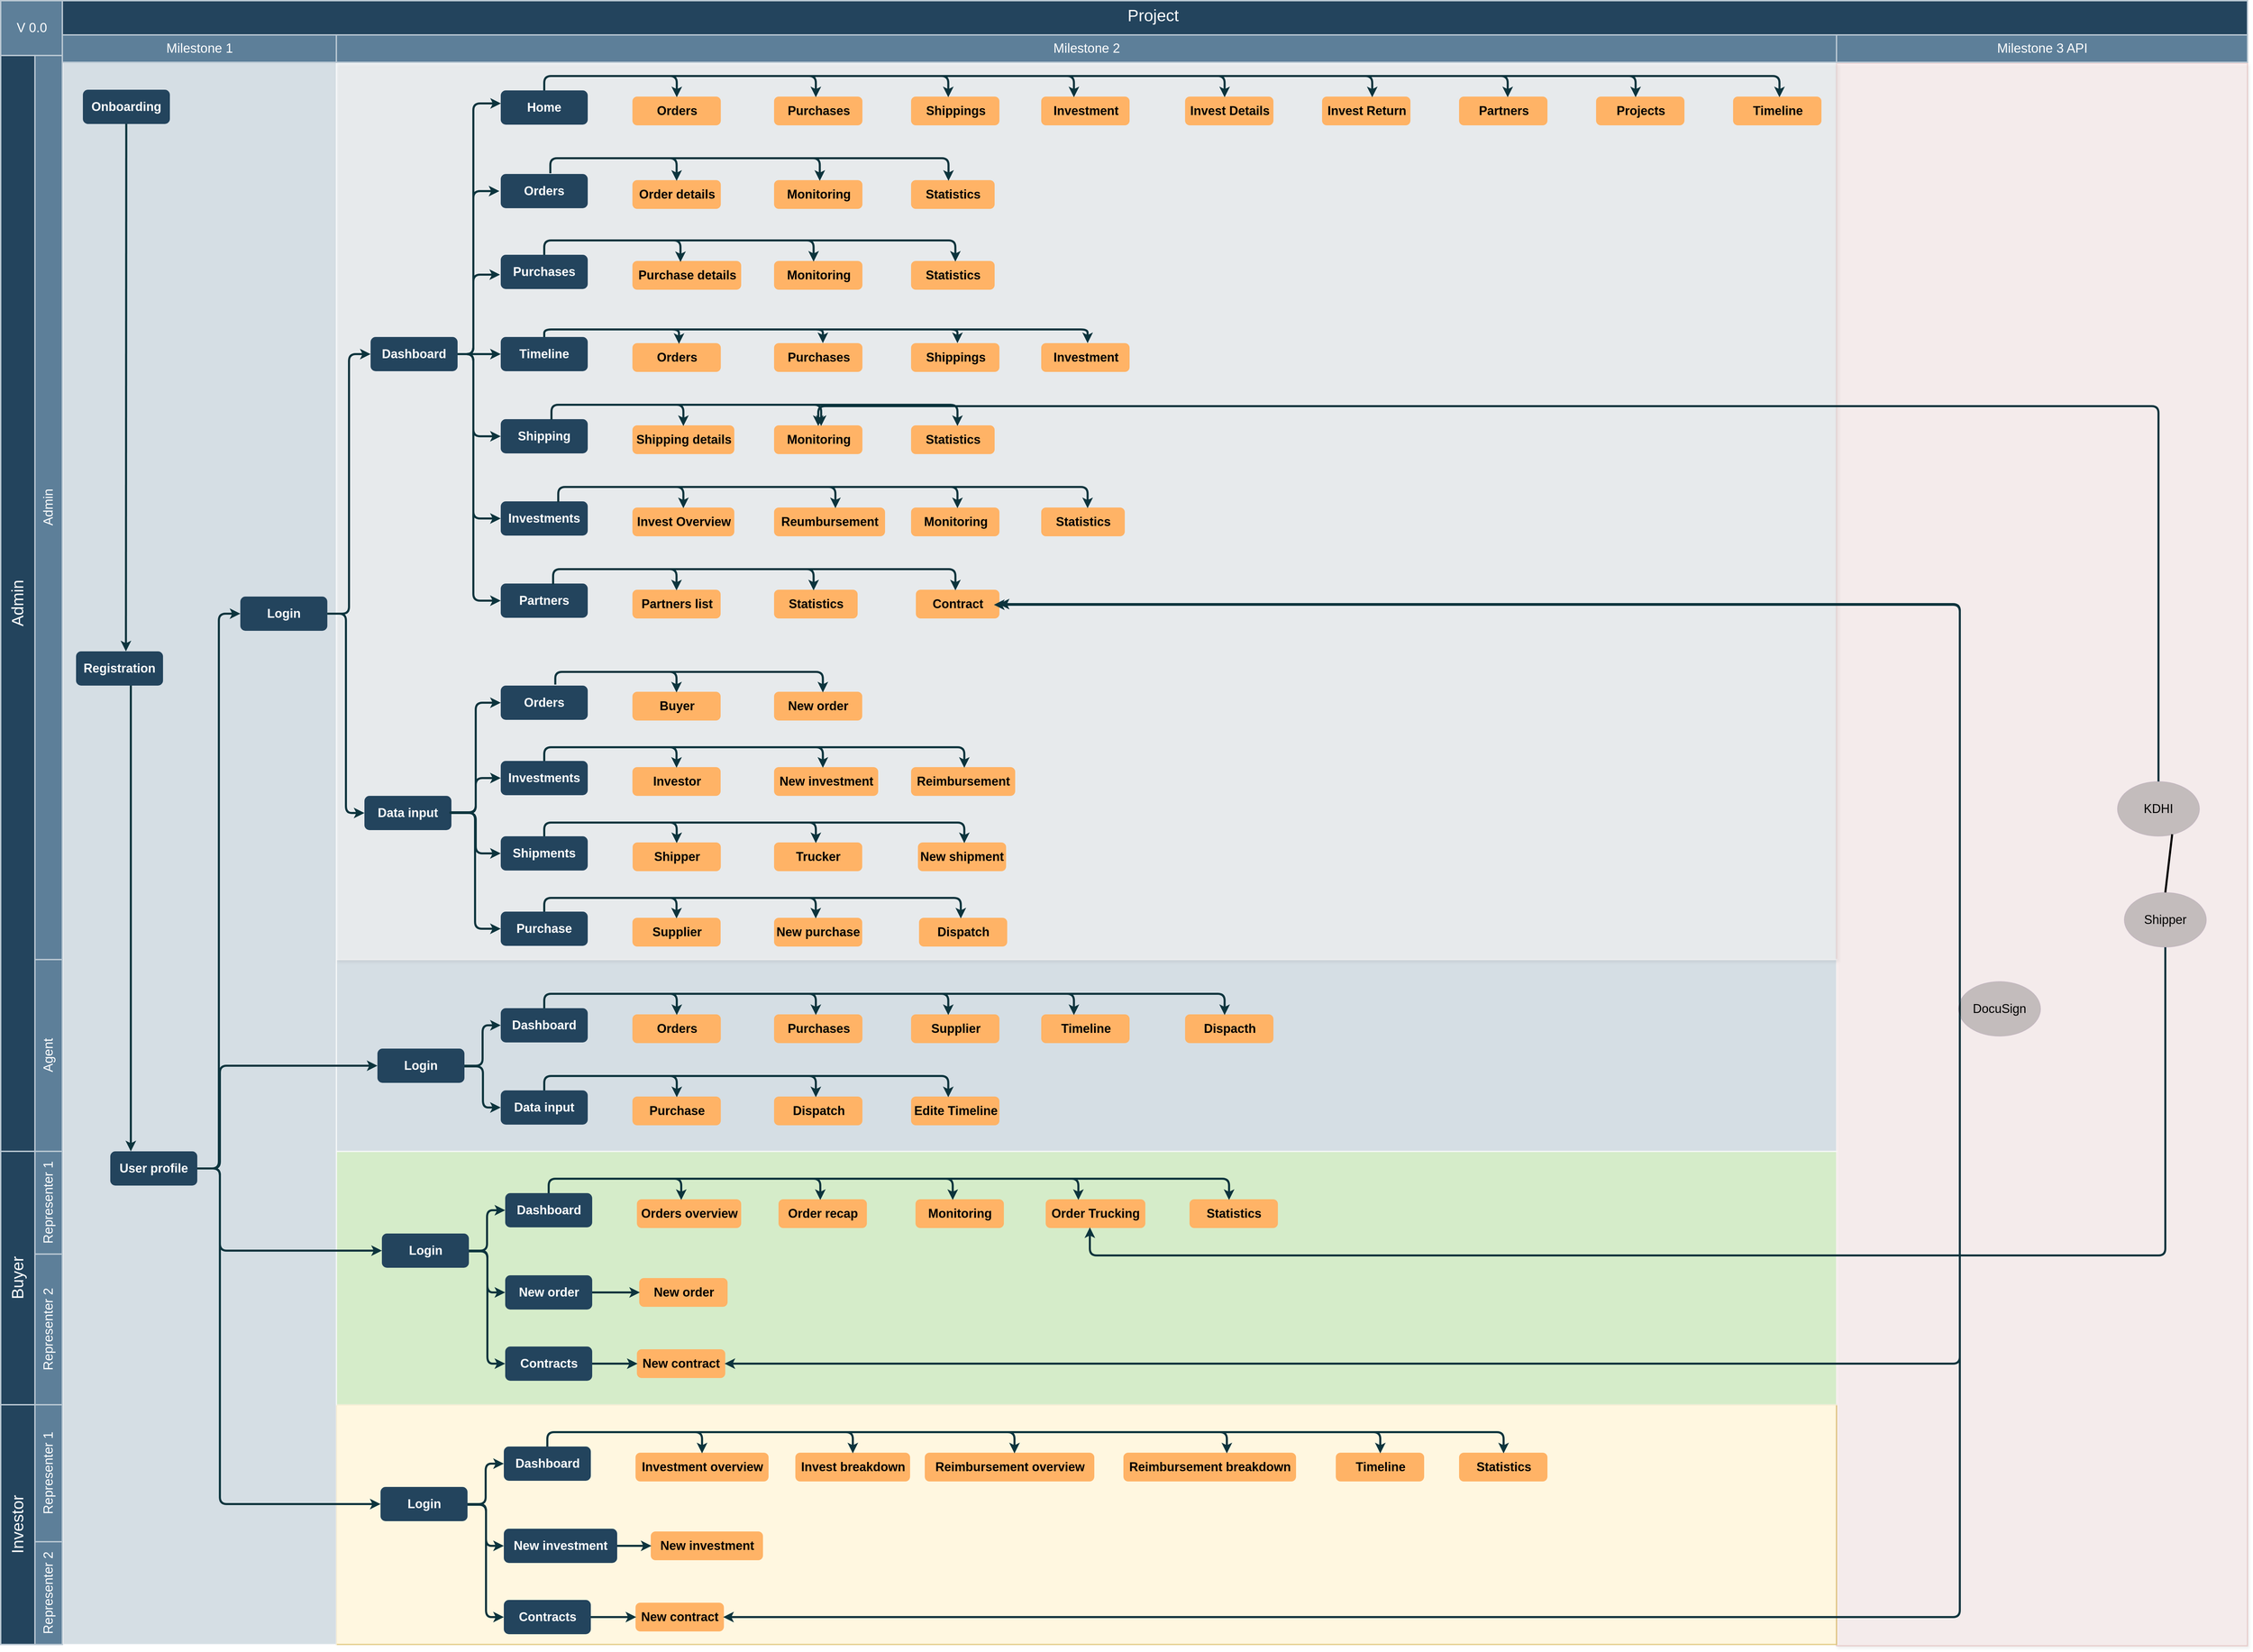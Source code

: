 <mxfile version="16.2.7" type="github">
  <diagram id="6a731a19-8d31-9384-78a2-239565b7b9f0" name="Page-1">
    <mxGraphModel dx="4132" dy="1481" grid="1" gridSize="10" guides="1" tooltips="1" connect="1" arrows="1" fold="1" page="1" pageScale="1" pageWidth="1169" pageHeight="827" background="none" math="0" shadow="0">
      <root>
        <mxCell id="0" />
        <mxCell id="1" parent="0" />
        <mxCell id="toWsnzoOItI1UbY90VyO-497" value="" style="strokeColor=#b85450;fillColor=#f8cecc;fontSize=18;strokeWidth=2;fontFamily=Helvetica;html=1;opacity=20;glass=0;shadow=1;rounded=0;sketch=0;" vertex="1" parent="1">
          <mxGeometry x="2800" y="959" width="600" height="2311" as="geometry" />
        </mxCell>
        <mxCell id="toWsnzoOItI1UbY90VyO-476" value="" style="strokeColor=#d6b656;fillColor=#fff2cc;fontSize=18;strokeWidth=2;fontFamily=Helvetica;html=1;opacity=60;sketch=0;" vertex="1" parent="1">
          <mxGeometry x="610" y="2918" width="2190" height="350" as="geometry" />
        </mxCell>
        <mxCell id="toWsnzoOItI1UbY90VyO-475" value="" style="strokeColor=#FFFFFF;fillColor=#B9E0A5;fontSize=18;strokeWidth=2;fontFamily=Helvetica;html=1;opacity=60;sketch=0;" vertex="1" parent="1">
          <mxGeometry x="610" y="2548" width="2190" height="370" as="geometry" />
        </mxCell>
        <mxCell id="toWsnzoOItI1UbY90VyO-474" value="" style="strokeColor=#FFFFFF;fillColor=#BAC8D3;fontSize=18;strokeWidth=2;fontFamily=Helvetica;html=1;opacity=60;sketch=0;" vertex="1" parent="1">
          <mxGeometry x="610" y="2268" width="2190" height="280" as="geometry" />
        </mxCell>
        <mxCell id="toWsnzoOItI1UbY90VyO-473" value="" style="strokeColor=#FFFFFF;fillColor=#BAC8D3;fontSize=18;strokeWidth=2;fontFamily=Helvetica;html=1;opacity=20;glass=0;shadow=1;rounded=0;sketch=0;" vertex="1" parent="1">
          <mxGeometry x="610" y="959" width="2190" height="1309" as="geometry" />
        </mxCell>
        <mxCell id="toWsnzoOItI1UbY90VyO-472" value="" style="strokeColor=#FFFFFF;fillColor=#BAC8D3;fontSize=18;strokeWidth=2;fontFamily=Helvetica;html=1;opacity=60;" vertex="1" parent="1">
          <mxGeometry x="211.02" y="958" width="398.98" height="2310" as="geometry" />
        </mxCell>
        <mxCell id="toWsnzoOItI1UbY90VyO-231" value="&lt;font color=&quot;#ffffff&quot; size=&quot;1&quot;&gt;&lt;b style=&quot;font-size: 18px&quot;&gt;Onboarding&lt;/b&gt;&lt;/font&gt;" style="rounded=1;fillColor=#23445D;strokeColor=none;strokeWidth=2;gradientColor=none;fontFamily=Helvetica;html=1;" vertex="1" parent="1">
          <mxGeometry x="239.998" y="998" width="127" height="50" as="geometry" />
        </mxCell>
        <mxCell id="toWsnzoOItI1UbY90VyO-232" value="&lt;font color=&quot;#ffffff&quot; size=&quot;1&quot;&gt;&lt;b style=&quot;font-size: 18px&quot;&gt;Registration&lt;/b&gt;&lt;/font&gt;" style="rounded=1;fillColor=#23445D;strokeColor=none;strokeWidth=2;gradientColor=none;fontFamily=Helvetica;html=1;" vertex="1" parent="1">
          <mxGeometry x="229.998" y="1818" width="127" height="50" as="geometry" />
        </mxCell>
        <mxCell id="toWsnzoOItI1UbY90VyO-233" value="&lt;font color=&quot;#ffffff&quot; size=&quot;1&quot;&gt;&lt;b style=&quot;font-size: 18px&quot;&gt;User profile&lt;/b&gt;&lt;/font&gt;" style="rounded=1;fillColor=#23445D;strokeColor=none;strokeWidth=2;gradientColor=none;fontFamily=Helvetica;html=1;" vertex="1" parent="1">
          <mxGeometry x="279.998" y="2548" width="127" height="50" as="geometry" />
        </mxCell>
        <mxCell id="toWsnzoOItI1UbY90VyO-234" value="&lt;font color=&quot;#ffffff&quot; size=&quot;1&quot;&gt;&lt;b style=&quot;font-size: 18px&quot;&gt;Login&lt;/b&gt;&lt;/font&gt;" style="rounded=1;fillColor=#23445D;strokeColor=none;strokeWidth=2;gradientColor=none;fontFamily=Helvetica;html=1;" vertex="1" parent="1">
          <mxGeometry x="669.998" y="2398" width="127" height="50" as="geometry" />
        </mxCell>
        <mxCell id="toWsnzoOItI1UbY90VyO-235" value="Project&#xa;" style="strokeColor=#BAC8D3;fillColor=#23445D;fontSize=24;strokeWidth=2;fontFamily=Helvetica;html=1;fontColor=#FFFFFF;fontStyle=0;spacingBottom=8;spacingRight=0;spacingLeft=83;" vertex="1" parent="1">
          <mxGeometry x="120" y="868" width="3280" height="80" as="geometry" />
        </mxCell>
        <mxCell id="toWsnzoOItI1UbY90VyO-236" value="" style="group" vertex="1" connectable="0" parent="1">
          <mxGeometry x="210" y="918" width="2590" height="40" as="geometry" />
        </mxCell>
        <mxCell id="toWsnzoOItI1UbY90VyO-237" value="Milestone 1" style="strokeColor=#BAC8D3;fillColor=#5d7f99;fontSize=19;strokeWidth=2;fontFamily=Helvetica;html=1;labelBackgroundColor=none;fontColor=#FFFFFF;" vertex="1" parent="toWsnzoOItI1UbY90VyO-236">
          <mxGeometry width="400" height="40" as="geometry" />
        </mxCell>
        <mxCell id="toWsnzoOItI1UbY90VyO-239" value="Milestone 2" style="strokeColor=#BAC8D3;fillColor=#5d7f99;fontSize=19;strokeWidth=2;fontFamily=Helvetica;html=1;labelBackgroundColor=none;fontColor=#FFFFFF;" vertex="1" parent="toWsnzoOItI1UbY90VyO-236">
          <mxGeometry x="400" width="2190" height="40" as="geometry" />
        </mxCell>
        <mxCell id="toWsnzoOItI1UbY90VyO-240" value="V 0.0" style="strokeColor=#BAC8D3;fillColor=#5d7f99;fontSize=19;strokeWidth=2;fontFamily=Helvetica;html=1;labelBackgroundColor=none;fontColor=#FFFFFF;" vertex="1" parent="1">
          <mxGeometry x="120" y="868" width="90" height="80" as="geometry" />
        </mxCell>
        <mxCell id="toWsnzoOItI1UbY90VyO-241" value="Admin" style="strokeColor=#BAC8D3;fillColor=#23445D;fontSize=24;strokeWidth=2;horizontal=0;fontFamily=Helvetica;html=1;fontColor=#FFFFFF;fontStyle=0" vertex="1" parent="1">
          <mxGeometry x="120" y="948" width="50" height="1600" as="geometry" />
        </mxCell>
        <mxCell id="toWsnzoOItI1UbY90VyO-254" value="" style="edgeStyle=elbowEdgeStyle;elbow=horizontal;strokeWidth=3;strokeColor=#0C343D;fontFamily=Helvetica;html=1;" edge="1" parent="1" source="toWsnzoOItI1UbY90VyO-232" target="toWsnzoOItI1UbY90VyO-233">
          <mxGeometry x="-1203.121" y="1248" width="131.973" height="100" as="geometry">
            <mxPoint x="290.001" y="1398" as="sourcePoint" />
            <mxPoint x="330" y="1678" as="targetPoint" />
            <Array as="points">
              <mxPoint x="310" y="2418" />
              <mxPoint x="293" y="2058" />
            </Array>
          </mxGeometry>
        </mxCell>
        <mxCell id="toWsnzoOItI1UbY90VyO-255" value="" style="edgeStyle=elbowEdgeStyle;elbow=horizontal;strokeWidth=3;strokeColor=#0C343D;fontFamily=Helvetica;html=1;exitX=0.5;exitY=1;exitDx=0;exitDy=0;" edge="1" parent="1" target="toWsnzoOItI1UbY90VyO-232">
          <mxGeometry x="-1203.291" y="898" width="131.973" height="100" as="geometry">
            <mxPoint x="303.328" y="1048" as="sourcePoint" />
            <mxPoint x="303" y="1348" as="targetPoint" />
            <Array as="points">
              <mxPoint x="302.83" y="1218" />
            </Array>
          </mxGeometry>
        </mxCell>
        <mxCell id="toWsnzoOItI1UbY90VyO-256" value="Admin" style="strokeColor=#BAC8D3;fillColor=#5d7f99;fontSize=19;strokeWidth=2;horizontal=0;fontFamily=Helvetica;html=1;labelBackgroundColor=none;fontColor=#FFFFFF;" vertex="1" parent="1">
          <mxGeometry x="170" y="948" width="40" height="1320" as="geometry" />
        </mxCell>
        <mxCell id="toWsnzoOItI1UbY90VyO-257" value="Agent" style="strokeColor=#BAC8D3;fillColor=#5d7f99;fontSize=19;strokeWidth=2;horizontal=0;fontFamily=Helvetica;html=1;labelBackgroundColor=none;fontColor=#FFFFFF;" vertex="1" parent="1">
          <mxGeometry x="170" y="2268" width="40" height="280" as="geometry" />
        </mxCell>
        <mxCell id="toWsnzoOItI1UbY90VyO-258" value="&lt;font color=&quot;#ffffff&quot; size=&quot;1&quot;&gt;&lt;b style=&quot;font-size: 18px&quot;&gt;Login&lt;/b&gt;&lt;/font&gt;" style="rounded=1;fillColor=#23445D;strokeColor=none;strokeWidth=2;gradientColor=none;fontFamily=Helvetica;html=1;" vertex="1" parent="1">
          <mxGeometry x="469.838" y="1738" width="127" height="50" as="geometry" />
        </mxCell>
        <mxCell id="toWsnzoOItI1UbY90VyO-259" value="&lt;font color=&quot;#ffffff&quot; size=&quot;1&quot;&gt;&lt;b style=&quot;font-size: 18px&quot;&gt;Dashboard&lt;/b&gt;&lt;/font&gt;" style="rounded=1;fillColor=#23445D;strokeColor=none;strokeWidth=2;gradientColor=none;fontFamily=Helvetica;html=1;" vertex="1" parent="1">
          <mxGeometry x="659.998" y="1359" width="127" height="50" as="geometry" />
        </mxCell>
        <mxCell id="toWsnzoOItI1UbY90VyO-260" value="&lt;font color=&quot;#ffffff&quot; size=&quot;1&quot;&gt;&lt;b style=&quot;font-size: 18px&quot;&gt;Data input&lt;/b&gt;&lt;/font&gt;" style="rounded=1;fillColor=#23445D;strokeColor=none;strokeWidth=2;gradientColor=none;fontFamily=Helvetica;html=1;" vertex="1" parent="1">
          <mxGeometry x="650.998" y="2029" width="127" height="50" as="geometry" />
        </mxCell>
        <mxCell id="toWsnzoOItI1UbY90VyO-261" value="&lt;font color=&quot;#ffffff&quot; size=&quot;1&quot;&gt;&lt;b style=&quot;font-size: 18px&quot;&gt;Home&lt;/b&gt;&lt;/font&gt;" style="rounded=1;fillColor=#23445D;strokeColor=none;strokeWidth=2;gradientColor=none;fontFamily=Helvetica;html=1;" vertex="1" parent="1">
          <mxGeometry x="849.998" y="999" width="127" height="50" as="geometry" />
        </mxCell>
        <mxCell id="toWsnzoOItI1UbY90VyO-262" value="&lt;font size=&quot;1&quot;&gt;&lt;span style=&quot;font-size: 18px&quot;&gt;Orders&lt;/span&gt;&lt;/font&gt;" style="rounded=1;fillColor=#FFB366;strokeColor=#FFB366;strokeWidth=2;fontFamily=Helvetica;html=1;fontColor=#000000;fontStyle=1" vertex="1" parent="1">
          <mxGeometry x="1043.26" y="1009" width="127" height="40" as="geometry" />
        </mxCell>
        <mxCell id="toWsnzoOItI1UbY90VyO-263" value="&lt;font size=&quot;1&quot;&gt;&lt;span style=&quot;font-size: 18px&quot;&gt;Purchases&lt;/span&gt;&lt;/font&gt;" style="rounded=1;fillColor=#FFB366;strokeColor=#FFB366;strokeWidth=2;fontFamily=Helvetica;html=1;fontColor=#000000;fontStyle=1" vertex="1" parent="1">
          <mxGeometry x="1250" y="1009" width="127" height="40" as="geometry" />
        </mxCell>
        <mxCell id="toWsnzoOItI1UbY90VyO-264" value="&lt;font size=&quot;1&quot;&gt;&lt;span style=&quot;font-size: 18px&quot;&gt;Shippings&lt;/span&gt;&lt;/font&gt;" style="rounded=1;fillColor=#FFB366;strokeColor=#FFB366;strokeWidth=2;fontFamily=Helvetica;html=1;fontColor=#000000;fontStyle=1" vertex="1" parent="1">
          <mxGeometry x="1450" y="1009" width="127" height="40" as="geometry" />
        </mxCell>
        <mxCell id="toWsnzoOItI1UbY90VyO-265" value="&lt;font size=&quot;1&quot;&gt;&lt;span style=&quot;font-size: 18px&quot;&gt;Investment&lt;/span&gt;&lt;/font&gt;" style="rounded=1;fillColor=#FFB366;strokeColor=#FFB366;strokeWidth=2;fontFamily=Helvetica;html=1;fontColor=#000000;fontStyle=1" vertex="1" parent="1">
          <mxGeometry x="1640" y="1009" width="127" height="40" as="geometry" />
        </mxCell>
        <mxCell id="toWsnzoOItI1UbY90VyO-266" value="&lt;font size=&quot;1&quot;&gt;&lt;span style=&quot;font-size: 18px&quot;&gt;Invest Details&lt;/span&gt;&lt;/font&gt;" style="rounded=1;fillColor=#FFB366;strokeColor=#FFB366;strokeWidth=2;fontFamily=Helvetica;html=1;fontColor=#000000;fontStyle=1" vertex="1" parent="1">
          <mxGeometry x="1850" y="1009" width="127" height="40" as="geometry" />
        </mxCell>
        <mxCell id="toWsnzoOItI1UbY90VyO-267" value="&lt;font size=&quot;1&quot;&gt;&lt;span style=&quot;font-size: 18px&quot;&gt;Invest Return&lt;/span&gt;&lt;/font&gt;" style="rounded=1;fillColor=#FFB366;strokeColor=#FFB366;strokeWidth=2;fontFamily=Helvetica;html=1;fontColor=#000000;fontStyle=1" vertex="1" parent="1">
          <mxGeometry x="2050" y="1009" width="127" height="40" as="geometry" />
        </mxCell>
        <mxCell id="toWsnzoOItI1UbY90VyO-268" value="&lt;font size=&quot;1&quot;&gt;&lt;span style=&quot;font-size: 18px&quot;&gt;Partners&lt;/span&gt;&lt;/font&gt;" style="rounded=1;fillColor=#FFB366;strokeColor=#FFB366;strokeWidth=2;fontFamily=Helvetica;html=1;fontColor=#000000;fontStyle=1" vertex="1" parent="1">
          <mxGeometry x="2250" y="1009" width="127" height="40" as="geometry" />
        </mxCell>
        <mxCell id="toWsnzoOItI1UbY90VyO-269" value="&lt;font size=&quot;1&quot;&gt;&lt;span style=&quot;font-size: 18px&quot;&gt;Projects&lt;/span&gt;&lt;/font&gt;" style="rounded=1;fillColor=#FFB366;strokeColor=#FFB366;strokeWidth=2;fontFamily=Helvetica;html=1;fontColor=#000000;fontStyle=1" vertex="1" parent="1">
          <mxGeometry x="2450" y="1009" width="127" height="40" as="geometry" />
        </mxCell>
        <mxCell id="toWsnzoOItI1UbY90VyO-270" value="&lt;font size=&quot;1&quot;&gt;&lt;span style=&quot;font-size: 18px&quot;&gt;Timeline&lt;/span&gt;&lt;/font&gt;" style="rounded=1;fillColor=#FFB366;strokeColor=#FFB366;strokeWidth=2;fontFamily=Helvetica;html=1;fontColor=#000000;fontStyle=1" vertex="1" parent="1">
          <mxGeometry x="2650" y="1009" width="127" height="40" as="geometry" />
        </mxCell>
        <mxCell id="toWsnzoOItI1UbY90VyO-271" value="&lt;font color=&quot;#ffffff&quot; size=&quot;1&quot;&gt;&lt;b style=&quot;font-size: 18px&quot;&gt;Orders&lt;/b&gt;&lt;/font&gt;" style="rounded=1;fillColor=#23445D;strokeColor=none;strokeWidth=2;gradientColor=none;fontFamily=Helvetica;html=1;" vertex="1" parent="1">
          <mxGeometry x="849.998" y="1121" width="127" height="50" as="geometry" />
        </mxCell>
        <mxCell id="toWsnzoOItI1UbY90VyO-272" value="&lt;font color=&quot;#ffffff&quot; size=&quot;1&quot;&gt;&lt;b style=&quot;font-size: 18px&quot;&gt;Purchases&lt;/b&gt;&lt;/font&gt;" style="rounded=1;fillColor=#23445D;strokeColor=none;strokeWidth=2;gradientColor=none;fontFamily=Helvetica;html=1;" vertex="1" parent="1">
          <mxGeometry x="849.998" y="1239" width="127" height="50" as="geometry" />
        </mxCell>
        <mxCell id="toWsnzoOItI1UbY90VyO-273" value="&lt;font color=&quot;#ffffff&quot; size=&quot;1&quot;&gt;&lt;b style=&quot;font-size: 18px&quot;&gt;Timeline&lt;/b&gt;&lt;/font&gt;" style="rounded=1;fillColor=#23445D;strokeColor=none;strokeWidth=2;gradientColor=none;fontFamily=Helvetica;html=1;" vertex="1" parent="1">
          <mxGeometry x="849.998" y="1359" width="127" height="50" as="geometry" />
        </mxCell>
        <mxCell id="toWsnzoOItI1UbY90VyO-274" value="&lt;font color=&quot;#ffffff&quot; size=&quot;1&quot;&gt;&lt;b style=&quot;font-size: 18px&quot;&gt;Shipping&lt;/b&gt;&lt;/font&gt;" style="rounded=1;fillColor=#23445D;strokeColor=none;strokeWidth=2;gradientColor=none;fontFamily=Helvetica;html=1;" vertex="1" parent="1">
          <mxGeometry x="849.998" y="1479" width="127" height="50" as="geometry" />
        </mxCell>
        <mxCell id="toWsnzoOItI1UbY90VyO-275" value="&lt;font color=&quot;#ffffff&quot; size=&quot;1&quot;&gt;&lt;b style=&quot;font-size: 18px&quot;&gt;Investments&lt;/b&gt;&lt;/font&gt;" style="rounded=1;fillColor=#23445D;strokeColor=none;strokeWidth=2;gradientColor=none;fontFamily=Helvetica;html=1;" vertex="1" parent="1">
          <mxGeometry x="849.998" y="1599" width="127" height="50" as="geometry" />
        </mxCell>
        <mxCell id="toWsnzoOItI1UbY90VyO-276" value="&lt;font color=&quot;#ffffff&quot; size=&quot;1&quot;&gt;&lt;b style=&quot;font-size: 18px&quot;&gt;Partners&lt;/b&gt;&lt;/font&gt;" style="rounded=1;fillColor=#23445D;strokeColor=none;strokeWidth=2;gradientColor=none;fontFamily=Helvetica;html=1;" vertex="1" parent="1">
          <mxGeometry x="849.998" y="1719" width="127" height="50" as="geometry" />
        </mxCell>
        <mxCell id="toWsnzoOItI1UbY90VyO-277" value="&lt;font size=&quot;1&quot;&gt;&lt;span style=&quot;font-size: 18px&quot;&gt;Orders&lt;/span&gt;&lt;/font&gt;" style="rounded=1;fillColor=#FFB366;strokeColor=#FFB366;strokeWidth=2;fontFamily=Helvetica;html=1;fontColor=#000000;fontStyle=1" vertex="1" parent="1">
          <mxGeometry x="1043.26" y="1369" width="127" height="40" as="geometry" />
        </mxCell>
        <mxCell id="toWsnzoOItI1UbY90VyO-278" value="&lt;font size=&quot;1&quot;&gt;&lt;span style=&quot;font-size: 18px&quot;&gt;Purchases&lt;/span&gt;&lt;/font&gt;" style="rounded=1;fillColor=#FFB366;strokeColor=#FFB366;strokeWidth=2;fontFamily=Helvetica;html=1;fontColor=#000000;fontStyle=1" vertex="1" parent="1">
          <mxGeometry x="1250" y="1369" width="127" height="40" as="geometry" />
        </mxCell>
        <mxCell id="toWsnzoOItI1UbY90VyO-279" value="&lt;font size=&quot;1&quot;&gt;&lt;span style=&quot;font-size: 18px&quot;&gt;Shippings&lt;/span&gt;&lt;/font&gt;" style="rounded=1;fillColor=#FFB366;strokeColor=#FFB366;strokeWidth=2;fontFamily=Helvetica;html=1;fontColor=#000000;fontStyle=1" vertex="1" parent="1">
          <mxGeometry x="1450" y="1369" width="127" height="40" as="geometry" />
        </mxCell>
        <mxCell id="toWsnzoOItI1UbY90VyO-280" value="&lt;font size=&quot;1&quot;&gt;&lt;span style=&quot;font-size: 18px&quot;&gt;Investment&lt;/span&gt;&lt;/font&gt;" style="rounded=1;fillColor=#FFB366;strokeColor=#FFB366;strokeWidth=2;fontFamily=Helvetica;html=1;fontColor=#000000;fontStyle=1" vertex="1" parent="1">
          <mxGeometry x="1640" y="1369" width="127" height="40" as="geometry" />
        </mxCell>
        <mxCell id="toWsnzoOItI1UbY90VyO-281" value="&lt;font size=&quot;1&quot;&gt;&lt;span style=&quot;font-size: 18px&quot;&gt;Order details&lt;/span&gt;&lt;/font&gt;" style="rounded=1;fillColor=#FFB366;strokeColor=#FFB366;strokeWidth=2;fontFamily=Helvetica;html=1;fontColor=#000000;fontStyle=1" vertex="1" parent="1">
          <mxGeometry x="1043.26" y="1131" width="127" height="40" as="geometry" />
        </mxCell>
        <mxCell id="toWsnzoOItI1UbY90VyO-282" value="&lt;font size=&quot;1&quot;&gt;&lt;span style=&quot;font-size: 18px&quot;&gt;Monitoring&lt;/span&gt;&lt;/font&gt;" style="rounded=1;fillColor=#FFB366;strokeColor=#FFB366;strokeWidth=2;fontFamily=Helvetica;html=1;fontColor=#000000;fontStyle=1" vertex="1" parent="1">
          <mxGeometry x="1250" y="1131" width="127" height="40" as="geometry" />
        </mxCell>
        <mxCell id="toWsnzoOItI1UbY90VyO-285" value="&lt;font size=&quot;1&quot;&gt;&lt;span style=&quot;font-size: 18px&quot;&gt;Purchase details&lt;/span&gt;&lt;/font&gt;" style="rounded=1;fillColor=#FFB366;strokeColor=#FFB366;strokeWidth=2;fontFamily=Helvetica;html=1;fontColor=#000000;fontStyle=1" vertex="1" parent="1">
          <mxGeometry x="1043.26" y="1249" width="156.74" height="40" as="geometry" />
        </mxCell>
        <mxCell id="toWsnzoOItI1UbY90VyO-286" value="&lt;font size=&quot;1&quot;&gt;&lt;span style=&quot;font-size: 18px&quot;&gt;Monitoring&lt;/span&gt;&lt;/font&gt;" style="rounded=1;fillColor=#FFB366;strokeColor=#FFB366;strokeWidth=2;fontFamily=Helvetica;html=1;fontColor=#000000;fontStyle=1" vertex="1" parent="1">
          <mxGeometry x="1250" y="1249" width="127" height="40" as="geometry" />
        </mxCell>
        <mxCell id="toWsnzoOItI1UbY90VyO-289" value="&lt;font size=&quot;1&quot;&gt;&lt;span style=&quot;font-size: 18px&quot;&gt;Shipping details&lt;/span&gt;&lt;/font&gt;" style="rounded=1;fillColor=#FFB366;strokeColor=#FFB366;strokeWidth=2;fontFamily=Helvetica;html=1;fontColor=#000000;fontStyle=1" vertex="1" parent="1">
          <mxGeometry x="1043.26" y="1489" width="146.74" height="40" as="geometry" />
        </mxCell>
        <mxCell id="toWsnzoOItI1UbY90VyO-290" value="&lt;font size=&quot;1&quot;&gt;&lt;span style=&quot;font-size: 18px&quot;&gt;Monitoring&lt;/span&gt;&lt;/font&gt;" style="rounded=1;fillColor=#FFB366;strokeColor=#FFB366;strokeWidth=2;fontFamily=Helvetica;html=1;fontColor=#000000;fontStyle=1" vertex="1" parent="1">
          <mxGeometry x="1250" y="1489" width="127" height="40" as="geometry" />
        </mxCell>
        <mxCell id="toWsnzoOItI1UbY90VyO-291" value="&lt;font size=&quot;1&quot;&gt;&lt;span style=&quot;font-size: 18px&quot;&gt;Statistics&lt;/span&gt;&lt;/font&gt;" style="rounded=1;fillColor=#FFB366;strokeColor=#FFB366;strokeWidth=2;fontFamily=Helvetica;html=1;fontColor=#000000;fontStyle=1" vertex="1" parent="1">
          <mxGeometry x="1450" y="1489" width="120" height="40" as="geometry" />
        </mxCell>
        <mxCell id="toWsnzoOItI1UbY90VyO-293" value="&lt;font size=&quot;1&quot;&gt;&lt;span style=&quot;font-size: 18px&quot;&gt;Statistics&lt;/span&gt;&lt;/font&gt;" style="rounded=1;fillColor=#FFB366;strokeColor=#FFB366;strokeWidth=2;fontFamily=Helvetica;html=1;fontColor=#000000;fontStyle=1" vertex="1" parent="1">
          <mxGeometry x="1450" y="1249" width="120" height="40" as="geometry" />
        </mxCell>
        <mxCell id="toWsnzoOItI1UbY90VyO-294" value="&lt;font size=&quot;1&quot;&gt;&lt;span style=&quot;font-size: 18px&quot;&gt;Statistics&lt;/span&gt;&lt;/font&gt;" style="rounded=1;fillColor=#FFB366;strokeColor=#FFB366;strokeWidth=2;fontFamily=Helvetica;html=1;fontColor=#000000;fontStyle=1" vertex="1" parent="1">
          <mxGeometry x="1450" y="1131" width="120" height="40" as="geometry" />
        </mxCell>
        <mxCell id="toWsnzoOItI1UbY90VyO-295" value="&lt;font size=&quot;1&quot;&gt;&lt;span style=&quot;font-size: 18px&quot;&gt;Invest Overview&lt;/span&gt;&lt;/font&gt;" style="rounded=1;fillColor=#FFB366;strokeColor=#FFB366;strokeWidth=2;fontFamily=Helvetica;html=1;fontColor=#000000;fontStyle=1" vertex="1" parent="1">
          <mxGeometry x="1043.26" y="1609" width="146.74" height="40" as="geometry" />
        </mxCell>
        <mxCell id="toWsnzoOItI1UbY90VyO-296" value="&lt;font size=&quot;1&quot;&gt;&lt;span style=&quot;font-size: 18px&quot;&gt;Monitoring&lt;/span&gt;&lt;/font&gt;" style="rounded=1;fillColor=#FFB366;strokeColor=#FFB366;strokeWidth=2;fontFamily=Helvetica;html=1;fontColor=#000000;fontStyle=1" vertex="1" parent="1">
          <mxGeometry x="1450" y="1609" width="127" height="40" as="geometry" />
        </mxCell>
        <mxCell id="toWsnzoOItI1UbY90VyO-297" value="&lt;font size=&quot;1&quot;&gt;&lt;span style=&quot;font-size: 18px&quot;&gt;Statistics&lt;/span&gt;&lt;/font&gt;" style="rounded=1;fillColor=#FFB366;strokeColor=#FFB366;strokeWidth=2;fontFamily=Helvetica;html=1;fontColor=#000000;fontStyle=1" vertex="1" parent="1">
          <mxGeometry x="1640" y="1609" width="120" height="40" as="geometry" />
        </mxCell>
        <mxCell id="toWsnzoOItI1UbY90VyO-298" value="&lt;font size=&quot;1&quot;&gt;&lt;span style=&quot;font-size: 18px&quot;&gt;Reumbursement&lt;/span&gt;&lt;/font&gt;" style="rounded=1;fillColor=#FFB366;strokeColor=#FFB366;strokeWidth=2;fontFamily=Helvetica;html=1;fontColor=#000000;fontStyle=1" vertex="1" parent="1">
          <mxGeometry x="1250" y="1609" width="160" height="40" as="geometry" />
        </mxCell>
        <mxCell id="toWsnzoOItI1UbY90VyO-299" value="&lt;font size=&quot;1&quot;&gt;&lt;span style=&quot;font-size: 18px&quot;&gt;Partners list&lt;/span&gt;&lt;/font&gt;" style="rounded=1;fillColor=#FFB366;strokeColor=#FFB366;strokeWidth=2;fontFamily=Helvetica;html=1;fontColor=#000000;fontStyle=1" vertex="1" parent="1">
          <mxGeometry x="1043.26" y="1729" width="126.74" height="40" as="geometry" />
        </mxCell>
        <mxCell id="toWsnzoOItI1UbY90VyO-300" value="&lt;font size=&quot;1&quot;&gt;&lt;span style=&quot;font-size: 18px&quot;&gt;Statistics&lt;/span&gt;&lt;/font&gt;" style="rounded=1;fillColor=#FFB366;strokeColor=#FFB366;strokeWidth=2;fontFamily=Helvetica;html=1;fontColor=#000000;fontStyle=1" vertex="1" parent="1">
          <mxGeometry x="1250" y="1729" width="120" height="40" as="geometry" />
        </mxCell>
        <mxCell id="toWsnzoOItI1UbY90VyO-301" value="&lt;font color=&quot;#ffffff&quot; size=&quot;1&quot;&gt;&lt;b style=&quot;font-size: 18px&quot;&gt;Orders&lt;/b&gt;&lt;/font&gt;" style="rounded=1;fillColor=#23445D;strokeColor=none;strokeWidth=2;gradientColor=none;fontFamily=Helvetica;html=1;" vertex="1" parent="1">
          <mxGeometry x="849.998" y="1868" width="127" height="50" as="geometry" />
        </mxCell>
        <mxCell id="toWsnzoOItI1UbY90VyO-302" value="&lt;font color=&quot;#ffffff&quot; size=&quot;1&quot;&gt;&lt;b style=&quot;font-size: 18px&quot;&gt;Investments&lt;/b&gt;&lt;/font&gt;" style="rounded=1;fillColor=#23445D;strokeColor=none;strokeWidth=2;gradientColor=none;fontFamily=Helvetica;html=1;" vertex="1" parent="1">
          <mxGeometry x="849.998" y="1978" width="127" height="50" as="geometry" />
        </mxCell>
        <mxCell id="toWsnzoOItI1UbY90VyO-303" value="&lt;font size=&quot;1&quot;&gt;&lt;span style=&quot;font-size: 18px&quot;&gt;Buyer&lt;/span&gt;&lt;/font&gt;" style="rounded=1;fillColor=#FFB366;strokeColor=#FFB366;strokeWidth=2;fontFamily=Helvetica;html=1;fontColor=#000000;fontStyle=1" vertex="1" parent="1">
          <mxGeometry x="1043.26" y="1878" width="126.74" height="40" as="geometry" />
        </mxCell>
        <mxCell id="toWsnzoOItI1UbY90VyO-304" value="&lt;font size=&quot;1&quot;&gt;&lt;span style=&quot;font-size: 18px&quot;&gt;Investor&lt;/span&gt;&lt;/font&gt;" style="rounded=1;fillColor=#FFB366;strokeColor=#FFB366;strokeWidth=2;fontFamily=Helvetica;html=1;fontColor=#000000;fontStyle=1" vertex="1" parent="1">
          <mxGeometry x="1043.26" y="1988" width="126.74" height="40" as="geometry" />
        </mxCell>
        <mxCell id="toWsnzoOItI1UbY90VyO-305" value="&lt;font size=&quot;1&quot;&gt;&lt;span style=&quot;font-size: 18px&quot;&gt;New investment&lt;/span&gt;&lt;/font&gt;" style="rounded=1;fillColor=#FFB366;strokeColor=#FFB366;strokeWidth=2;fontFamily=Helvetica;html=1;fontColor=#000000;fontStyle=1" vertex="1" parent="1">
          <mxGeometry x="1250" y="1988" width="150" height="40" as="geometry" />
        </mxCell>
        <mxCell id="toWsnzoOItI1UbY90VyO-306" value="&lt;font size=&quot;1&quot;&gt;&lt;span style=&quot;font-size: 18px&quot;&gt;Reimbursement&lt;/span&gt;&lt;/font&gt;" style="rounded=1;fillColor=#FFB366;strokeColor=#FFB366;strokeWidth=2;fontFamily=Helvetica;html=1;fontColor=#000000;fontStyle=1" vertex="1" parent="1">
          <mxGeometry x="1450" y="1988" width="150" height="40" as="geometry" />
        </mxCell>
        <mxCell id="toWsnzoOItI1UbY90VyO-309" value="&lt;font color=&quot;#ffffff&quot; size=&quot;1&quot;&gt;&lt;b style=&quot;font-size: 18px&quot;&gt;Shipments&lt;/b&gt;&lt;/font&gt;" style="rounded=1;fillColor=#23445D;strokeColor=none;strokeWidth=2;gradientColor=none;fontFamily=Helvetica;html=1;" vertex="1" parent="1">
          <mxGeometry x="849.998" y="2088" width="127" height="50" as="geometry" />
        </mxCell>
        <mxCell id="toWsnzoOItI1UbY90VyO-310" value="&lt;span style=&quot;font-size: 18px&quot;&gt;Shipper&lt;/span&gt;" style="rounded=1;fillColor=#FFB366;strokeColor=#FFB366;strokeWidth=2;fontFamily=Helvetica;html=1;fontColor=#000000;fontStyle=1" vertex="1" parent="1">
          <mxGeometry x="1043.52" y="2098" width="126.74" height="40" as="geometry" />
        </mxCell>
        <mxCell id="toWsnzoOItI1UbY90VyO-311" value="&lt;span style=&quot;font-size: 18px&quot;&gt;New shipment&lt;/span&gt;" style="rounded=1;fillColor=#FFB366;strokeColor=#FFB366;strokeWidth=2;fontFamily=Helvetica;html=1;fontColor=#000000;fontStyle=1" vertex="1" parent="1">
          <mxGeometry x="1460" y="2098" width="126.74" height="40" as="geometry" />
        </mxCell>
        <mxCell id="toWsnzoOItI1UbY90VyO-312" value="&lt;font color=&quot;#ffffff&quot; size=&quot;1&quot;&gt;&lt;b style=&quot;font-size: 18px&quot;&gt;Purchase&lt;/b&gt;&lt;/font&gt;" style="rounded=1;fillColor=#23445D;strokeColor=none;strokeWidth=2;gradientColor=none;fontFamily=Helvetica;html=1;" vertex="1" parent="1">
          <mxGeometry x="849.998" y="2198" width="127" height="50" as="geometry" />
        </mxCell>
        <mxCell id="toWsnzoOItI1UbY90VyO-313" value="&lt;span style=&quot;font-size: 18px&quot;&gt;Trucker&lt;/span&gt;" style="rounded=1;fillColor=#FFB366;strokeColor=#FFB366;strokeWidth=2;fontFamily=Helvetica;html=1;fontColor=#000000;fontStyle=1" vertex="1" parent="1">
          <mxGeometry x="1250" y="2098" width="126.74" height="40" as="geometry" />
        </mxCell>
        <mxCell id="toWsnzoOItI1UbY90VyO-314" value="&lt;span style=&quot;font-size: 18px&quot;&gt;New purchase&lt;/span&gt;" style="rounded=1;fillColor=#FFB366;strokeColor=#FFB366;strokeWidth=2;fontFamily=Helvetica;html=1;fontColor=#000000;fontStyle=1" vertex="1" parent="1">
          <mxGeometry x="1250" y="2208" width="126.74" height="40" as="geometry" />
        </mxCell>
        <mxCell id="toWsnzoOItI1UbY90VyO-315" value="&lt;span style=&quot;font-size: 18px&quot;&gt;Supplier&lt;/span&gt;" style="rounded=1;fillColor=#FFB366;strokeColor=#FFB366;strokeWidth=2;fontFamily=Helvetica;html=1;fontColor=#000000;fontStyle=1" vertex="1" parent="1">
          <mxGeometry x="1043.26" y="2208" width="126.74" height="40" as="geometry" />
        </mxCell>
        <mxCell id="toWsnzoOItI1UbY90VyO-316" value="&lt;span style=&quot;font-size: 18px&quot;&gt;Dispatch&lt;/span&gt;" style="rounded=1;fillColor=#FFB366;strokeColor=#FFB366;strokeWidth=2;fontFamily=Helvetica;html=1;fontColor=#000000;fontStyle=1" vertex="1" parent="1">
          <mxGeometry x="1461.63" y="2208" width="126.74" height="40" as="geometry" />
        </mxCell>
        <mxCell id="toWsnzoOItI1UbY90VyO-317" value="&lt;font size=&quot;1&quot;&gt;&lt;span style=&quot;font-size: 18px&quot;&gt;New order&lt;/span&gt;&lt;/font&gt;" style="rounded=1;fillColor=#FFB366;strokeColor=#FFB366;strokeWidth=2;fontFamily=Helvetica;html=1;fontColor=#000000;fontStyle=1" vertex="1" parent="1">
          <mxGeometry x="1250" y="1878" width="126.74" height="40" as="geometry" />
        </mxCell>
        <mxCell id="toWsnzoOItI1UbY90VyO-318" value="" style="edgeStyle=elbowEdgeStyle;elbow=horizontal;strokeWidth=3;strokeColor=#0C343D;fontFamily=Helvetica;html=1;exitX=1;exitY=0.5;exitDx=0;exitDy=0;" edge="1" parent="1" source="toWsnzoOItI1UbY90VyO-259">
          <mxGeometry x="140.819" y="868" width="131.973" height="100" as="geometry">
            <mxPoint x="739.724" y="1218" as="sourcePoint" />
            <mxPoint x="850.275" y="1018" as="targetPoint" />
            <Array as="points">
              <mxPoint x="810" y="1208" />
            </Array>
          </mxGeometry>
        </mxCell>
        <mxCell id="toWsnzoOItI1UbY90VyO-319" value="" style="edgeStyle=elbowEdgeStyle;elbow=horizontal;strokeWidth=3;strokeColor=#0C343D;fontFamily=Helvetica;html=1;entryX=0;entryY=0.5;entryDx=0;entryDy=0;" edge="1" parent="1" source="toWsnzoOItI1UbY90VyO-259">
          <mxGeometry x="148.819" y="883" width="131.973" height="100" as="geometry">
            <mxPoint x="778" y="1383" as="sourcePoint" />
            <mxPoint x="847.998" y="1146" as="targetPoint" />
            <Array as="points">
              <mxPoint x="810" y="1268" />
            </Array>
          </mxGeometry>
        </mxCell>
        <mxCell id="toWsnzoOItI1UbY90VyO-320" value="" style="edgeStyle=elbowEdgeStyle;elbow=horizontal;strokeWidth=3;strokeColor=#0C343D;fontFamily=Helvetica;html=1;" edge="1" parent="1" source="toWsnzoOItI1UbY90VyO-259">
          <mxGeometry x="149.819" y="884" width="131.973" height="100" as="geometry">
            <mxPoint x="779" y="1384" as="sourcePoint" />
            <mxPoint x="849" y="1268" as="targetPoint" />
            <Array as="points">
              <mxPoint x="810" y="1328" />
            </Array>
          </mxGeometry>
        </mxCell>
        <mxCell id="toWsnzoOItI1UbY90VyO-321" value="" style="edgeStyle=elbowEdgeStyle;elbow=horizontal;strokeWidth=3;strokeColor=#0C343D;fontFamily=Helvetica;html=1;entryX=0;entryY=0.5;entryDx=0;entryDy=0;" edge="1" parent="1" source="toWsnzoOItI1UbY90VyO-259" target="toWsnzoOItI1UbY90VyO-273">
          <mxGeometry x="159.819" y="894" width="131.973" height="100" as="geometry">
            <mxPoint x="789" y="1394" as="sourcePoint" />
            <mxPoint x="859" y="1278" as="targetPoint" />
          </mxGeometry>
        </mxCell>
        <mxCell id="toWsnzoOItI1UbY90VyO-322" value="" style="edgeStyle=elbowEdgeStyle;elbow=horizontal;strokeWidth=3;strokeColor=#0C343D;fontFamily=Helvetica;html=1;entryX=0;entryY=0.5;entryDx=0;entryDy=0;" edge="1" parent="1" source="toWsnzoOItI1UbY90VyO-259" target="toWsnzoOItI1UbY90VyO-274">
          <mxGeometry x="159.819" y="885" width="131.973" height="100" as="geometry">
            <mxPoint x="775" y="1385" as="sourcePoint" />
            <mxPoint x="849.998" y="1495" as="targetPoint" />
            <Array as="points">
              <mxPoint x="810" y="1448" />
            </Array>
          </mxGeometry>
        </mxCell>
        <mxCell id="toWsnzoOItI1UbY90VyO-323" value="" style="edgeStyle=elbowEdgeStyle;elbow=horizontal;strokeWidth=3;strokeColor=#0C343D;fontFamily=Helvetica;html=1;entryX=0;entryY=0.5;entryDx=0;entryDy=0;" edge="1" parent="1" source="toWsnzoOItI1UbY90VyO-259" target="toWsnzoOItI1UbY90VyO-275">
          <mxGeometry x="159.819" y="884" width="131.973" height="100" as="geometry">
            <mxPoint x="775" y="1384" as="sourcePoint" />
            <mxPoint x="849.998" y="1503" as="targetPoint" />
            <Array as="points">
              <mxPoint x="810" y="1498" />
            </Array>
          </mxGeometry>
        </mxCell>
        <mxCell id="toWsnzoOItI1UbY90VyO-324" value="" style="edgeStyle=elbowEdgeStyle;elbow=horizontal;strokeWidth=3;strokeColor=#0C343D;fontFamily=Helvetica;html=1;entryX=0;entryY=0.5;entryDx=0;entryDy=0;" edge="1" parent="1" source="toWsnzoOItI1UbY90VyO-259" target="toWsnzoOItI1UbY90VyO-276">
          <mxGeometry x="164.819" y="900" width="131.973" height="100" as="geometry">
            <mxPoint x="775" y="1384" as="sourcePoint" />
            <mxPoint x="844.998" y="1750" as="targetPoint" />
            <Array as="points">
              <mxPoint x="810" y="1568" />
            </Array>
          </mxGeometry>
        </mxCell>
        <mxCell id="toWsnzoOItI1UbY90VyO-326" value="" style="edgeStyle=elbowEdgeStyle;elbow=horizontal;strokeWidth=3;strokeColor=#0C343D;fontFamily=Helvetica;html=1;entryX=0;entryY=0.5;entryDx=0;entryDy=0;" edge="1" parent="1" target="toWsnzoOItI1UbY90VyO-312">
          <mxGeometry x="159.819" y="1553.5" width="131.973" height="100" as="geometry">
            <mxPoint x="775" y="2053.5" as="sourcePoint" />
            <mxPoint x="849.998" y="2172.5" as="targetPoint" />
          </mxGeometry>
        </mxCell>
        <mxCell id="toWsnzoOItI1UbY90VyO-327" value="" style="edgeStyle=elbowEdgeStyle;elbow=horizontal;strokeWidth=3;strokeColor=#0C343D;fontFamily=Helvetica;html=1;entryX=0;entryY=0.5;entryDx=0;entryDy=0;" edge="1" parent="1" target="toWsnzoOItI1UbY90VyO-309">
          <mxGeometry x="161.819" y="1554" width="131.973" height="100" as="geometry">
            <mxPoint x="777" y="2054" as="sourcePoint" />
            <mxPoint x="851.998" y="2223.5" as="targetPoint" />
          </mxGeometry>
        </mxCell>
        <mxCell id="toWsnzoOItI1UbY90VyO-328" value="" style="edgeStyle=elbowEdgeStyle;elbow=horizontal;strokeWidth=3;strokeColor=#0C343D;fontFamily=Helvetica;html=1;entryX=0;entryY=0.5;entryDx=0;entryDy=0;" edge="1" parent="1" target="toWsnzoOItI1UbY90VyO-301">
          <mxGeometry x="147.819" y="1553" width="131.973" height="100" as="geometry">
            <mxPoint x="777" y="2053" as="sourcePoint" />
            <mxPoint x="847" y="1937" as="targetPoint" />
          </mxGeometry>
        </mxCell>
        <mxCell id="toWsnzoOItI1UbY90VyO-329" value="" style="edgeStyle=elbowEdgeStyle;elbow=horizontal;strokeWidth=3;strokeColor=#0C343D;fontFamily=Helvetica;html=1;entryX=0;entryY=0.5;entryDx=0;entryDy=0;" edge="1" parent="1" target="toWsnzoOItI1UbY90VyO-302">
          <mxGeometry x="147.819" y="1554" width="131.973" height="100" as="geometry">
            <mxPoint x="777" y="2054" as="sourcePoint" />
            <mxPoint x="847" y="1938" as="targetPoint" />
          </mxGeometry>
        </mxCell>
        <mxCell id="toWsnzoOItI1UbY90VyO-331" value="" style="edgeStyle=elbowEdgeStyle;elbow=horizontal;strokeWidth=3;strokeColor=#0C343D;fontFamily=Helvetica;html=1;" edge="1" parent="1" source="toWsnzoOItI1UbY90VyO-261" target="toWsnzoOItI1UbY90VyO-262">
          <mxGeometry x="-516.121" y="859" width="131.973" height="100" as="geometry">
            <mxPoint x="900" y="988" as="sourcePoint" />
            <mxPoint x="1051.158" y="1109" as="targetPoint" />
            <Array as="points">
              <mxPoint x="1107" y="978" />
            </Array>
          </mxGeometry>
        </mxCell>
        <mxCell id="toWsnzoOItI1UbY90VyO-332" value="" style="edgeStyle=elbowEdgeStyle;elbow=horizontal;strokeWidth=3;strokeColor=#0C343D;fontFamily=Helvetica;html=1;fontColor=#000000;" edge="1" parent="1" target="toWsnzoOItI1UbY90VyO-263">
          <mxGeometry x="-396.361" y="838" width="131.973" height="100" as="geometry">
            <mxPoint x="1033.258" y="978" as="sourcePoint" />
            <mxPoint x="1227" y="1028" as="targetPoint" />
            <Array as="points">
              <mxPoint x="1310" y="988" />
            </Array>
          </mxGeometry>
        </mxCell>
        <mxCell id="toWsnzoOItI1UbY90VyO-333" value="" style="edgeStyle=elbowEdgeStyle;elbow=horizontal;strokeWidth=3;strokeColor=#0C343D;fontFamily=Helvetica;html=1;fontColor=#000000;" edge="1" parent="1">
          <mxGeometry x="-203.031" y="838" width="131.973" height="100" as="geometry">
            <mxPoint x="1226.588" y="978" as="sourcePoint" />
            <mxPoint x="1503.33" y="1009" as="targetPoint" />
            <Array as="points">
              <mxPoint x="1503.33" y="988" />
            </Array>
          </mxGeometry>
        </mxCell>
        <mxCell id="toWsnzoOItI1UbY90VyO-334" value="" style="edgeStyle=elbowEdgeStyle;elbow=horizontal;strokeWidth=3;strokeColor=#0C343D;fontFamily=Helvetica;html=1;fontColor=#000000;" edge="1" parent="1" target="toWsnzoOItI1UbY90VyO-265">
          <mxGeometry x="-19.621" y="838" width="131.973" height="100" as="geometry">
            <mxPoint x="1409.998" y="978" as="sourcePoint" />
            <mxPoint x="1686.74" y="1009" as="targetPoint" />
            <Array as="points">
              <mxPoint x="1686.74" y="988" />
            </Array>
          </mxGeometry>
        </mxCell>
        <mxCell id="toWsnzoOItI1UbY90VyO-335" value="" style="edgeStyle=elbowEdgeStyle;elbow=horizontal;strokeWidth=3;strokeColor=#0C343D;fontFamily=Helvetica;html=1;fontColor=#000000;" edge="1" parent="1" target="toWsnzoOItI1UbY90VyO-266">
          <mxGeometry x="200.379" y="838" width="131.973" height="100" as="geometry">
            <mxPoint x="1629.998" y="978" as="sourcePoint" />
            <mxPoint x="1906.74" y="1009" as="targetPoint" />
            <Array as="points">
              <mxPoint x="1906.74" y="988" />
            </Array>
          </mxGeometry>
        </mxCell>
        <mxCell id="toWsnzoOItI1UbY90VyO-336" value="" style="edgeStyle=elbowEdgeStyle;elbow=horizontal;strokeWidth=3;strokeColor=#0C343D;fontFamily=Helvetica;html=1;fontColor=#000000;" edge="1" parent="1" target="toWsnzoOItI1UbY90VyO-267">
          <mxGeometry x="415.879" y="838" width="131.973" height="100" as="geometry">
            <mxPoint x="1845.498" y="978" as="sourcePoint" />
            <mxPoint x="2122.24" y="1009" as="targetPoint" />
            <Array as="points">
              <mxPoint x="2122.24" y="988" />
            </Array>
          </mxGeometry>
        </mxCell>
        <mxCell id="toWsnzoOItI1UbY90VyO-337" value="" style="edgeStyle=elbowEdgeStyle;elbow=horizontal;strokeWidth=3;strokeColor=#0C343D;fontFamily=Helvetica;html=1;fontColor=#000000;" edge="1" parent="1" target="toWsnzoOItI1UbY90VyO-268">
          <mxGeometry x="613.639" y="838" width="131.973" height="100" as="geometry">
            <mxPoint x="2043.258" y="978" as="sourcePoint" />
            <mxPoint x="2320" y="1009" as="targetPoint" />
            <Array as="points">
              <mxPoint x="2320" y="988" />
            </Array>
          </mxGeometry>
        </mxCell>
        <mxCell id="toWsnzoOItI1UbY90VyO-338" value="" style="edgeStyle=elbowEdgeStyle;elbow=horizontal;strokeWidth=3;strokeColor=#0C343D;fontFamily=Helvetica;html=1;fontColor=#000000;" edge="1" parent="1" target="toWsnzoOItI1UbY90VyO-269">
          <mxGeometry x="800.379" y="838" width="131.973" height="100" as="geometry">
            <mxPoint x="2229.998" y="978" as="sourcePoint" />
            <mxPoint x="2506.74" y="1009" as="targetPoint" />
            <Array as="points">
              <mxPoint x="2506.74" y="988" />
            </Array>
          </mxGeometry>
        </mxCell>
        <mxCell id="toWsnzoOItI1UbY90VyO-339" value="" style="edgeStyle=elbowEdgeStyle;elbow=horizontal;strokeWidth=3;strokeColor=#0C343D;fontFamily=Helvetica;html=1;fontColor=#000000;" edge="1" parent="1" target="toWsnzoOItI1UbY90VyO-270">
          <mxGeometry x="1010.379" y="838" width="131.973" height="100" as="geometry">
            <mxPoint x="2439.998" y="978" as="sourcePoint" />
            <mxPoint x="2716.74" y="1009" as="targetPoint" />
            <Array as="points">
              <mxPoint x="2716.74" y="988" />
            </Array>
          </mxGeometry>
        </mxCell>
        <mxCell id="toWsnzoOItI1UbY90VyO-340" value="" style="edgeStyle=elbowEdgeStyle;elbow=horizontal;strokeWidth=3;strokeColor=#0C343D;fontFamily=Helvetica;html=1;exitX=0.57;exitY=-0.02;exitDx=0;exitDy=0;exitPerimeter=0;" edge="1" parent="1" source="toWsnzoOItI1UbY90VyO-271" target="toWsnzoOItI1UbY90VyO-281">
          <mxGeometry x="-506.121" y="968" width="131.973" height="100" as="geometry">
            <mxPoint x="923.498" y="1108" as="sourcePoint" />
            <mxPoint x="1116.76" y="1118" as="targetPoint" />
            <Array as="points">
              <mxPoint x="1020" y="1098" />
            </Array>
          </mxGeometry>
        </mxCell>
        <mxCell id="toWsnzoOItI1UbY90VyO-342" value="" style="edgeStyle=elbowEdgeStyle;elbow=horizontal;strokeWidth=3;strokeColor=#0C343D;fontFamily=Helvetica;html=1;fontColor=#000000;" edge="1" parent="1" target="toWsnzoOItI1UbY90VyO-282">
          <mxGeometry x="-390.621" y="958" width="131.973" height="100" as="geometry">
            <mxPoint x="1038.998" y="1098" as="sourcePoint" />
            <mxPoint x="1315.74" y="1131" as="targetPoint" />
            <Array as="points">
              <mxPoint x="1315.74" y="1108" />
            </Array>
          </mxGeometry>
        </mxCell>
        <mxCell id="toWsnzoOItI1UbY90VyO-343" value="" style="edgeStyle=elbowEdgeStyle;elbow=horizontal;strokeWidth=3;strokeColor=#0C343D;fontFamily=Helvetica;html=1;fontColor=#000000;" edge="1" parent="1" target="toWsnzoOItI1UbY90VyO-294">
          <mxGeometry x="-202.691" y="958" width="131.973" height="100" as="geometry">
            <mxPoint x="1226.928" y="1098" as="sourcePoint" />
            <mxPoint x="1503.67" y="1129" as="targetPoint" />
            <Array as="points">
              <mxPoint x="1503.67" y="1108" />
            </Array>
          </mxGeometry>
        </mxCell>
        <mxCell id="toWsnzoOItI1UbY90VyO-344" value="" style="edgeStyle=elbowEdgeStyle;elbow=horizontal;strokeWidth=3;strokeColor=#0C343D;fontFamily=Helvetica;html=1;" edge="1" parent="1">
          <mxGeometry x="-399.621" y="1078" width="131.973" height="100" as="geometry">
            <mxPoint x="1029.998" y="1218" as="sourcePoint" />
            <mxPoint x="1306.74" y="1249" as="targetPoint" />
            <Array as="points">
              <mxPoint x="1306.74" y="1228" />
            </Array>
          </mxGeometry>
        </mxCell>
        <mxCell id="toWsnzoOItI1UbY90VyO-346" value="" style="edgeStyle=elbowEdgeStyle;elbow=horizontal;strokeWidth=3;strokeColor=#0C343D;fontFamily=Helvetica;html=1;fontColor=#000000;" edge="1" parent="1">
          <mxGeometry x="-192.691" y="1078" width="131.973" height="100" as="geometry">
            <mxPoint x="1236.928" y="1218" as="sourcePoint" />
            <mxPoint x="1513.67" y="1249" as="targetPoint" />
            <Array as="points">
              <mxPoint x="1513.67" y="1228" />
            </Array>
          </mxGeometry>
        </mxCell>
        <mxCell id="toWsnzoOItI1UbY90VyO-354" value="" style="edgeStyle=elbowEdgeStyle;elbow=horizontal;strokeWidth=3;strokeColor=#0C343D;fontFamily=Helvetica;html=1;entryX=0.441;entryY=0.014;entryDx=0;entryDy=0;entryPerimeter=0;" edge="1" parent="1" source="toWsnzoOItI1UbY90VyO-272" target="toWsnzoOItI1UbY90VyO-285">
          <mxGeometry x="-508.511" y="1056" width="131.973" height="100" as="geometry">
            <mxPoint x="920" y="1228" as="sourcePoint" />
            <mxPoint x="1110" y="1218" as="targetPoint" />
            <Array as="points">
              <mxPoint x="1020" y="1218" />
            </Array>
          </mxGeometry>
        </mxCell>
        <mxCell id="toWsnzoOItI1UbY90VyO-356" value="" style="edgeStyle=elbowEdgeStyle;elbow=horizontal;strokeWidth=3;strokeColor=#0C343D;fontFamily=Helvetica;html=1;entryX=0.527;entryY=0.003;entryDx=0;entryDy=0;entryPerimeter=0;" edge="1" parent="1" source="toWsnzoOItI1UbY90VyO-273" target="toWsnzoOItI1UbY90VyO-277">
          <mxGeometry x="-502.011" y="1144.44" width="131.973" height="100" as="geometry">
            <mxPoint x="920" y="1358" as="sourcePoint" />
            <mxPoint x="1110" y="1318" as="targetPoint" />
            <Array as="points">
              <mxPoint x="1010" y="1348" />
              <mxPoint x="1060" y="1328" />
              <mxPoint x="920" y="1338" />
            </Array>
          </mxGeometry>
        </mxCell>
        <mxCell id="toWsnzoOItI1UbY90VyO-357" value="" style="edgeStyle=elbowEdgeStyle;elbow=horizontal;strokeWidth=3;strokeColor=#0C343D;fontFamily=Helvetica;html=1;fontColor=#000000;" edge="1" parent="1">
          <mxGeometry x="-386.101" y="1208" width="131.973" height="100" as="geometry">
            <mxPoint x="1043.518" y="1348" as="sourcePoint" />
            <mxPoint x="1320" y="1368" as="targetPoint" />
            <Array as="points">
              <mxPoint x="1320.26" y="1358" />
            </Array>
          </mxGeometry>
        </mxCell>
        <mxCell id="toWsnzoOItI1UbY90VyO-358" value="" style="edgeStyle=elbowEdgeStyle;elbow=horizontal;strokeWidth=3;strokeColor=#0C343D;fontFamily=Helvetica;html=1;fontColor=#000000;" edge="1" parent="1">
          <mxGeometry x="-189.621" y="1208" width="131.973" height="100" as="geometry">
            <mxPoint x="1239.998" y="1348" as="sourcePoint" />
            <mxPoint x="1516.48" y="1368" as="targetPoint" />
            <Array as="points">
              <mxPoint x="1516.74" y="1358" />
            </Array>
          </mxGeometry>
        </mxCell>
        <mxCell id="toWsnzoOItI1UbY90VyO-359" value="" style="edgeStyle=elbowEdgeStyle;elbow=horizontal;strokeWidth=3;strokeColor=#0C343D;fontFamily=Helvetica;html=1;exitX=0.583;exitY=0.016;exitDx=0;exitDy=0;exitPerimeter=0;" edge="1" parent="1" source="toWsnzoOItI1UbY90VyO-274" target="toWsnzoOItI1UbY90VyO-289">
          <mxGeometry x="-492.011" y="1243.44" width="131.973" height="100" as="geometry">
            <mxPoint x="923.498" y="1458" as="sourcePoint" />
            <mxPoint x="1120.189" y="1468.12" as="targetPoint" />
            <Array as="points">
              <mxPoint x="1020" y="1458" />
              <mxPoint x="1070" y="1427" />
              <mxPoint x="930" y="1437" />
            </Array>
          </mxGeometry>
        </mxCell>
        <mxCell id="toWsnzoOItI1UbY90VyO-360" value="" style="edgeStyle=elbowEdgeStyle;elbow=horizontal;strokeWidth=3;strokeColor=#0C343D;fontFamily=Helvetica;html=1;fontColor=#000000;" edge="1" parent="1">
          <mxGeometry x="-388.621" y="1318" width="131.973" height="100" as="geometry">
            <mxPoint x="1040.998" y="1458" as="sourcePoint" />
            <mxPoint x="1317.74" y="1489" as="targetPoint" />
            <Array as="points">
              <mxPoint x="1317.74" y="1468" />
            </Array>
          </mxGeometry>
        </mxCell>
        <mxCell id="toWsnzoOItI1UbY90VyO-361" value="" style="edgeStyle=elbowEdgeStyle;elbow=horizontal;strokeWidth=3;strokeColor=#0C343D;fontFamily=Helvetica;html=1;fontColor=#000000;" edge="1" parent="1">
          <mxGeometry x="-189.621" y="1318" width="131.973" height="100" as="geometry">
            <mxPoint x="1239.998" y="1458" as="sourcePoint" />
            <mxPoint x="1516.74" y="1489" as="targetPoint" />
            <Array as="points">
              <mxPoint x="1516.74" y="1468" />
            </Array>
          </mxGeometry>
        </mxCell>
        <mxCell id="toWsnzoOItI1UbY90VyO-362" value="" style="edgeStyle=elbowEdgeStyle;elbow=horizontal;strokeWidth=3;strokeColor=#0C343D;fontFamily=Helvetica;html=1;fontColor=#000000;" edge="1" parent="1">
          <mxGeometry x="0.379" y="1208" width="131.973" height="100" as="geometry">
            <mxPoint x="1429.998" y="1348" as="sourcePoint" />
            <mxPoint x="1706.48" y="1368" as="targetPoint" />
            <Array as="points">
              <mxPoint x="1706.74" y="1358" />
            </Array>
          </mxGeometry>
        </mxCell>
        <mxCell id="toWsnzoOItI1UbY90VyO-363" value="" style="edgeStyle=elbowEdgeStyle;elbow=horizontal;strokeWidth=3;strokeColor=#0C343D;fontFamily=Helvetica;html=1;exitX=0.661;exitY=0.025;exitDx=0;exitDy=0;exitPerimeter=0;entryX=0.5;entryY=0;entryDx=0;entryDy=0;" edge="1" parent="1" source="toWsnzoOItI1UbY90VyO-275" target="toWsnzoOItI1UbY90VyO-295">
          <mxGeometry x="-481.231" y="1351.64" width="131.973" height="100" as="geometry">
            <mxPoint x="934.819" y="1588" as="sourcePoint" />
            <mxPoint x="1127.41" y="1597.2" as="targetPoint" />
            <Array as="points">
              <mxPoint x="1030" y="1578" />
              <mxPoint x="1080.78" y="1535.2" />
              <mxPoint x="940.78" y="1545.2" />
            </Array>
          </mxGeometry>
        </mxCell>
        <mxCell id="toWsnzoOItI1UbY90VyO-364" value="" style="edgeStyle=elbowEdgeStyle;elbow=horizontal;strokeWidth=3;strokeColor=#0C343D;fontFamily=Helvetica;html=1;fontColor=#000000;" edge="1" parent="1">
          <mxGeometry x="-367.791" y="1438" width="131.973" height="100" as="geometry">
            <mxPoint x="1061.828" y="1578" as="sourcePoint" />
            <mxPoint x="1338.57" y="1609" as="targetPoint" />
            <Array as="points">
              <mxPoint x="1338.57" y="1588" />
            </Array>
          </mxGeometry>
        </mxCell>
        <mxCell id="toWsnzoOItI1UbY90VyO-365" value="" style="edgeStyle=elbowEdgeStyle;elbow=horizontal;strokeWidth=3;strokeColor=#0C343D;fontFamily=Helvetica;html=1;fontColor=#000000;" edge="1" parent="1">
          <mxGeometry x="-189.621" y="1438" width="131.973" height="100" as="geometry">
            <mxPoint x="1239.998" y="1578" as="sourcePoint" />
            <mxPoint x="1516.74" y="1609" as="targetPoint" />
            <Array as="points">
              <mxPoint x="1516.74" y="1588" />
            </Array>
          </mxGeometry>
        </mxCell>
        <mxCell id="toWsnzoOItI1UbY90VyO-366" value="" style="edgeStyle=elbowEdgeStyle;elbow=horizontal;strokeWidth=3;strokeColor=#0C343D;fontFamily=Helvetica;html=1;fontColor=#000000;" edge="1" parent="1">
          <mxGeometry x="0.379" y="1438" width="131.973" height="100" as="geometry">
            <mxPoint x="1429.998" y="1578" as="sourcePoint" />
            <mxPoint x="1706.74" y="1609" as="targetPoint" />
            <Array as="points">
              <mxPoint x="1706.74" y="1588" />
            </Array>
          </mxGeometry>
        </mxCell>
        <mxCell id="toWsnzoOItI1UbY90VyO-367" value="" style="edgeStyle=elbowEdgeStyle;elbow=horizontal;strokeWidth=3;strokeColor=#0C343D;fontFamily=Helvetica;html=1;exitX=0.602;exitY=0.025;exitDx=0;exitDy=0;exitPerimeter=0;" edge="1" parent="1" source="toWsnzoOItI1UbY90VyO-276" target="toWsnzoOItI1UbY90VyO-299">
          <mxGeometry x="-481.601" y="1449.39" width="131.973" height="100" as="geometry">
            <mxPoint x="933.575" y="1698" as="sourcePoint" />
            <mxPoint x="1107" y="1728" as="targetPoint" />
            <Array as="points">
              <mxPoint x="1030" y="1698" />
              <mxPoint x="1080.41" y="1632.95" />
              <mxPoint x="940.41" y="1642.95" />
            </Array>
          </mxGeometry>
        </mxCell>
        <mxCell id="toWsnzoOItI1UbY90VyO-368" value="" style="edgeStyle=elbowEdgeStyle;elbow=horizontal;strokeWidth=3;strokeColor=#0C343D;fontFamily=Helvetica;html=1;" edge="1" parent="1">
          <mxGeometry x="-399.621" y="1558" width="131.973" height="100" as="geometry">
            <mxPoint x="1029.998" y="1698" as="sourcePoint" />
            <mxPoint x="1306.74" y="1729" as="targetPoint" />
            <Array as="points">
              <mxPoint x="1306.74" y="1708" />
            </Array>
          </mxGeometry>
        </mxCell>
        <mxCell id="toWsnzoOItI1UbY90VyO-369" value="" style="edgeStyle=elbowEdgeStyle;elbow=horizontal;strokeWidth=3;strokeColor=#0C343D;fontFamily=Helvetica;html=1;exitX=0.627;exitY=-0.03;exitDx=0;exitDy=0;exitPerimeter=0;entryX=0.5;entryY=0;entryDx=0;entryDy=0;" edge="1" parent="1" source="toWsnzoOItI1UbY90VyO-301" target="toWsnzoOItI1UbY90VyO-303">
          <mxGeometry x="-476.911" y="1577.14" width="131.973" height="100" as="geometry">
            <mxPoint x="931.142" y="1848" as="sourcePoint" />
            <mxPoint x="1127.416" y="1857.99" as="targetPoint" />
            <Array as="points">
              <mxPoint x="1030" y="1848" />
              <mxPoint x="1085.1" y="1760.7" />
              <mxPoint x="945.1" y="1770.7" />
            </Array>
          </mxGeometry>
        </mxCell>
        <mxCell id="toWsnzoOItI1UbY90VyO-370" value="" style="edgeStyle=elbowEdgeStyle;elbow=horizontal;strokeWidth=3;strokeColor=#0C343D;fontFamily=Helvetica;html=1;fontColor=#000000;" edge="1" parent="1">
          <mxGeometry x="-386.101" y="1708" width="131.973" height="100" as="geometry">
            <mxPoint x="1043.518" y="1848" as="sourcePoint" />
            <mxPoint x="1320" y="1878" as="targetPoint" />
            <Array as="points">
              <mxPoint x="1320.26" y="1858" />
            </Array>
          </mxGeometry>
        </mxCell>
        <mxCell id="toWsnzoOItI1UbY90VyO-371" value="" style="edgeStyle=elbowEdgeStyle;elbow=horizontal;strokeWidth=3;strokeColor=#0C343D;fontFamily=Helvetica;html=1;exitX=0.5;exitY=0;exitDx=0;exitDy=0;entryX=0.5;entryY=0;entryDx=0;entryDy=0;" edge="1" parent="1" source="toWsnzoOItI1UbY90VyO-302" target="toWsnzoOItI1UbY90VyO-304">
          <mxGeometry x="-476.541" y="1668.64" width="131.973" height="100" as="geometry">
            <mxPoint x="929.997" y="1958" as="sourcePoint" />
            <mxPoint x="1107" y="1969.5" as="targetPoint" />
            <Array as="points">
              <mxPoint x="1010" y="1958" />
              <mxPoint x="1085.47" y="1852.2" />
              <mxPoint x="945.47" y="1862.2" />
            </Array>
          </mxGeometry>
        </mxCell>
        <mxCell id="toWsnzoOItI1UbY90VyO-372" value="" style="edgeStyle=elbowEdgeStyle;elbow=horizontal;strokeWidth=3;strokeColor=#0C343D;fontFamily=Helvetica;html=1;fontColor=#000000;" edge="1" parent="1">
          <mxGeometry x="-386.101" y="1818" width="131.973" height="100" as="geometry">
            <mxPoint x="1043.518" y="1958" as="sourcePoint" />
            <mxPoint x="1320" y="1988" as="targetPoint" />
            <Array as="points">
              <mxPoint x="1320.26" y="1968" />
            </Array>
          </mxGeometry>
        </mxCell>
        <mxCell id="toWsnzoOItI1UbY90VyO-373" value="" style="edgeStyle=elbowEdgeStyle;elbow=horizontal;strokeWidth=3;strokeColor=#0C343D;fontFamily=Helvetica;html=1;fontColor=#000000;" edge="1" parent="1">
          <mxGeometry x="-179.621" y="1818" width="131.973" height="100" as="geometry">
            <mxPoint x="1249.998" y="1958" as="sourcePoint" />
            <mxPoint x="1526.48" y="1988" as="targetPoint" />
            <Array as="points">
              <mxPoint x="1526.74" y="1968" />
            </Array>
          </mxGeometry>
        </mxCell>
        <mxCell id="toWsnzoOItI1UbY90VyO-374" value="" style="edgeStyle=elbowEdgeStyle;elbow=horizontal;strokeWidth=3;strokeColor=#0C343D;fontFamily=Helvetica;html=1;entryX=0.5;entryY=0;entryDx=0;entryDy=0;" edge="1" parent="1" source="toWsnzoOItI1UbY90VyO-309" target="toWsnzoOItI1UbY90VyO-310">
          <mxGeometry x="-466.541" y="1768.64" width="131.973" height="100" as="geometry">
            <mxPoint x="923.498" y="2078" as="sourcePoint" />
            <mxPoint x="1116.63" y="2088" as="targetPoint" />
            <Array as="points">
              <mxPoint x="1010" y="2068" />
              <mxPoint x="1095.47" y="1952.2" />
              <mxPoint x="955.47" y="1962.2" />
            </Array>
          </mxGeometry>
        </mxCell>
        <mxCell id="toWsnzoOItI1UbY90VyO-375" value="" style="edgeStyle=elbowEdgeStyle;elbow=horizontal;strokeWidth=3;strokeColor=#0C343D;fontFamily=Helvetica;html=1;fontColor=#000000;" edge="1" parent="1">
          <mxGeometry x="-396.361" y="1928" width="131.973" height="100" as="geometry">
            <mxPoint x="1033.258" y="2068" as="sourcePoint" />
            <mxPoint x="1309.74" y="2098" as="targetPoint" />
            <Array as="points">
              <mxPoint x="1310" y="2078" />
            </Array>
          </mxGeometry>
        </mxCell>
        <mxCell id="toWsnzoOItI1UbY90VyO-376" value="" style="edgeStyle=elbowEdgeStyle;elbow=horizontal;strokeWidth=3;strokeColor=#0C343D;fontFamily=Helvetica;html=1;fontColor=#000000;" edge="1" parent="1">
          <mxGeometry x="-179.621" y="1928" width="131.973" height="100" as="geometry">
            <mxPoint x="1249.998" y="2068" as="sourcePoint" />
            <mxPoint x="1526.48" y="2098" as="targetPoint" />
            <Array as="points">
              <mxPoint x="1526.74" y="2078" />
            </Array>
          </mxGeometry>
        </mxCell>
        <mxCell id="toWsnzoOItI1UbY90VyO-377" value="" style="edgeStyle=elbowEdgeStyle;elbow=horizontal;strokeWidth=3;strokeColor=#0C343D;fontFamily=Helvetica;html=1;fontColor=#000000;" edge="1" parent="1">
          <mxGeometry x="-184.741" y="2038" width="131.973" height="100" as="geometry">
            <mxPoint x="1244.878" y="2178" as="sourcePoint" />
            <mxPoint x="1521.36" y="2208" as="targetPoint" />
            <Array as="points">
              <mxPoint x="1521.62" y="2188" />
            </Array>
          </mxGeometry>
        </mxCell>
        <mxCell id="toWsnzoOItI1UbY90VyO-378" value="" style="edgeStyle=elbowEdgeStyle;elbow=horizontal;strokeWidth=3;strokeColor=#0C343D;fontFamily=Helvetica;html=1;fontColor=#000000;" edge="1" parent="1">
          <mxGeometry x="-396.481" y="2038" width="131.973" height="100" as="geometry">
            <mxPoint x="1033.138" y="2178" as="sourcePoint" />
            <mxPoint x="1309.62" y="2208" as="targetPoint" />
            <Array as="points">
              <mxPoint x="1309.88" y="2188" />
            </Array>
          </mxGeometry>
        </mxCell>
        <mxCell id="toWsnzoOItI1UbY90VyO-379" value="" style="edgeStyle=elbowEdgeStyle;elbow=horizontal;strokeWidth=3;strokeColor=#0C343D;fontFamily=Helvetica;html=1;entryX=0.5;entryY=0;entryDx=0;entryDy=0;exitX=0.5;exitY=0;exitDx=0;exitDy=0;" edge="1" parent="1" source="toWsnzoOItI1UbY90VyO-312" target="toWsnzoOItI1UbY90VyO-315">
          <mxGeometry x="-466.661" y="1864.64" width="131.973" height="100" as="geometry">
            <mxPoint x="913.378" y="2184" as="sourcePoint" />
            <mxPoint x="1106.77" y="2194" as="targetPoint" />
            <Array as="points">
              <mxPoint x="1010" y="2178" />
              <mxPoint x="1095.35" y="2048.2" />
              <mxPoint x="955.35" y="2058.2" />
            </Array>
          </mxGeometry>
        </mxCell>
        <mxCell id="toWsnzoOItI1UbY90VyO-380" value="" style="edgeStyle=elbowEdgeStyle;elbow=horizontal;strokeWidth=3;strokeColor=#0C343D;fontFamily=Helvetica;html=1;entryX=0;entryY=0.5;entryDx=0;entryDy=0;" edge="1" parent="1" source="toWsnzoOItI1UbY90VyO-233" target="toWsnzoOItI1UbY90VyO-258">
          <mxGeometry x="-272.781" y="1248" width="131.973" height="100" as="geometry">
            <mxPoint x="363.398" y="1764" as="sourcePoint" />
            <mxPoint x="436.675" y="1398" as="targetPoint" />
          </mxGeometry>
        </mxCell>
        <mxCell id="toWsnzoOItI1UbY90VyO-381" value="" style="edgeStyle=elbowEdgeStyle;elbow=horizontal;strokeWidth=3;strokeColor=#0C343D;fontFamily=Helvetica;html=1;" edge="1" parent="1" source="toWsnzoOItI1UbY90VyO-258" target="toWsnzoOItI1UbY90VyO-259">
          <mxGeometry x="-40.181" y="893.5" width="131.973" height="100" as="geometry">
            <mxPoint x="576.998" y="1383.5" as="sourcePoint" />
            <mxPoint x="649.998" y="1383.5" as="targetPoint" />
          </mxGeometry>
        </mxCell>
        <mxCell id="toWsnzoOItI1UbY90VyO-382" value="" style="edgeStyle=elbowEdgeStyle;elbow=horizontal;strokeWidth=3;strokeColor=#0C343D;fontFamily=Helvetica;html=1;" edge="1" parent="1" source="toWsnzoOItI1UbY90VyO-258" target="toWsnzoOItI1UbY90VyO-260">
          <mxGeometry x="-19.341" y="1263" width="131.973" height="100" as="geometry">
            <mxPoint x="595.84" y="1763" as="sourcePoint" />
            <mxPoint x="670.838" y="1932.5" as="targetPoint" />
          </mxGeometry>
        </mxCell>
        <mxCell id="toWsnzoOItI1UbY90VyO-384" value="&lt;font color=&quot;#ffffff&quot; size=&quot;1&quot;&gt;&lt;b style=&quot;font-size: 18px&quot;&gt;Dashboard&lt;/b&gt;&lt;/font&gt;" style="rounded=1;fillColor=#23445D;strokeColor=none;strokeWidth=2;gradientColor=none;fontFamily=Helvetica;html=1;" vertex="1" parent="1">
          <mxGeometry x="849.998" y="2339" width="127" height="50" as="geometry" />
        </mxCell>
        <mxCell id="toWsnzoOItI1UbY90VyO-385" value="&lt;font size=&quot;1&quot;&gt;&lt;span style=&quot;font-size: 18px&quot;&gt;Orders&lt;/span&gt;&lt;/font&gt;" style="rounded=1;fillColor=#FFB366;strokeColor=#FFB366;strokeWidth=2;fontFamily=Helvetica;html=1;fontColor=#000000;fontStyle=1" vertex="1" parent="1">
          <mxGeometry x="1043.26" y="2349" width="127" height="40" as="geometry" />
        </mxCell>
        <mxCell id="toWsnzoOItI1UbY90VyO-386" value="&lt;font size=&quot;1&quot;&gt;&lt;span style=&quot;font-size: 18px&quot;&gt;Purchases&lt;/span&gt;&lt;/font&gt;" style="rounded=1;fillColor=#FFB366;strokeColor=#FFB366;strokeWidth=2;fontFamily=Helvetica;html=1;fontColor=#000000;fontStyle=1" vertex="1" parent="1">
          <mxGeometry x="1250" y="2349" width="127" height="40" as="geometry" />
        </mxCell>
        <mxCell id="toWsnzoOItI1UbY90VyO-387" value="&lt;font size=&quot;1&quot;&gt;&lt;span style=&quot;font-size: 18px&quot;&gt;Supplier&lt;/span&gt;&lt;/font&gt;" style="rounded=1;fillColor=#FFB366;strokeColor=#FFB366;strokeWidth=2;fontFamily=Helvetica;html=1;fontColor=#000000;fontStyle=1" vertex="1" parent="1">
          <mxGeometry x="1450" y="2349" width="127" height="40" as="geometry" />
        </mxCell>
        <mxCell id="toWsnzoOItI1UbY90VyO-388" value="&lt;font size=&quot;1&quot;&gt;&lt;span style=&quot;font-size: 18px&quot;&gt;Timeline&lt;/span&gt;&lt;/font&gt;" style="rounded=1;fillColor=#FFB366;strokeColor=#FFB366;strokeWidth=2;fontFamily=Helvetica;html=1;fontColor=#000000;fontStyle=1" vertex="1" parent="1">
          <mxGeometry x="1640" y="2349" width="127" height="40" as="geometry" />
        </mxCell>
        <mxCell id="toWsnzoOItI1UbY90VyO-389" value="&lt;font size=&quot;1&quot;&gt;&lt;span style=&quot;font-size: 18px&quot;&gt;Dispacth&lt;/span&gt;&lt;/font&gt;" style="rounded=1;fillColor=#FFB366;strokeColor=#FFB366;strokeWidth=2;fontFamily=Helvetica;html=1;fontColor=#000000;fontStyle=1" vertex="1" parent="1">
          <mxGeometry x="1850" y="2349" width="127" height="40" as="geometry" />
        </mxCell>
        <mxCell id="toWsnzoOItI1UbY90VyO-391" value="" style="edgeStyle=elbowEdgeStyle;elbow=horizontal;strokeWidth=3;strokeColor=#0C343D;fontFamily=Helvetica;html=1;" edge="1" parent="1" source="toWsnzoOItI1UbY90VyO-384" target="toWsnzoOItI1UbY90VyO-385">
          <mxGeometry x="-516.121" y="2199" width="131.973" height="100" as="geometry">
            <mxPoint x="900" y="2328" as="sourcePoint" />
            <mxPoint x="1051.158" y="2449" as="targetPoint" />
            <Array as="points">
              <mxPoint x="1107" y="2318" />
            </Array>
          </mxGeometry>
        </mxCell>
        <mxCell id="toWsnzoOItI1UbY90VyO-392" value="" style="edgeStyle=elbowEdgeStyle;elbow=horizontal;strokeWidth=3;strokeColor=#0C343D;fontFamily=Helvetica;html=1;fontColor=#000000;" edge="1" parent="1" target="toWsnzoOItI1UbY90VyO-386">
          <mxGeometry x="-396.361" y="2178" width="131.973" height="100" as="geometry">
            <mxPoint x="1033.258" y="2318" as="sourcePoint" />
            <mxPoint x="1227" y="2368" as="targetPoint" />
            <Array as="points">
              <mxPoint x="1310" y="2328" />
            </Array>
          </mxGeometry>
        </mxCell>
        <mxCell id="toWsnzoOItI1UbY90VyO-393" value="" style="edgeStyle=elbowEdgeStyle;elbow=horizontal;strokeWidth=3;strokeColor=#0C343D;fontFamily=Helvetica;html=1;fontColor=#000000;" edge="1" parent="1">
          <mxGeometry x="-203.031" y="2178" width="131.973" height="100" as="geometry">
            <mxPoint x="1226.588" y="2318" as="sourcePoint" />
            <mxPoint x="1503.33" y="2349" as="targetPoint" />
            <Array as="points">
              <mxPoint x="1503.33" y="2328" />
            </Array>
          </mxGeometry>
        </mxCell>
        <mxCell id="toWsnzoOItI1UbY90VyO-394" value="" style="edgeStyle=elbowEdgeStyle;elbow=horizontal;strokeWidth=3;strokeColor=#0C343D;fontFamily=Helvetica;html=1;fontColor=#000000;" edge="1" parent="1" target="toWsnzoOItI1UbY90VyO-388">
          <mxGeometry x="-19.621" y="2178" width="131.973" height="100" as="geometry">
            <mxPoint x="1409.998" y="2318" as="sourcePoint" />
            <mxPoint x="1686.74" y="2349" as="targetPoint" />
            <Array as="points">
              <mxPoint x="1686.74" y="2328" />
            </Array>
          </mxGeometry>
        </mxCell>
        <mxCell id="toWsnzoOItI1UbY90VyO-395" value="" style="edgeStyle=elbowEdgeStyle;elbow=horizontal;strokeWidth=3;strokeColor=#0C343D;fontFamily=Helvetica;html=1;fontColor=#000000;" edge="1" parent="1" target="toWsnzoOItI1UbY90VyO-389">
          <mxGeometry x="200.379" y="2178" width="131.973" height="100" as="geometry">
            <mxPoint x="1629.998" y="2318" as="sourcePoint" />
            <mxPoint x="1906.74" y="2349" as="targetPoint" />
            <Array as="points">
              <mxPoint x="1906.74" y="2328" />
            </Array>
          </mxGeometry>
        </mxCell>
        <mxCell id="toWsnzoOItI1UbY90VyO-397" value="&lt;font color=&quot;#ffffff&quot; size=&quot;1&quot;&gt;&lt;b style=&quot;font-size: 18px&quot;&gt;Data input&lt;/b&gt;&lt;/font&gt;" style="rounded=1;fillColor=#23445D;strokeColor=none;strokeWidth=2;gradientColor=none;fontFamily=Helvetica;html=1;" vertex="1" parent="1">
          <mxGeometry x="849.998" y="2459" width="127" height="50" as="geometry" />
        </mxCell>
        <mxCell id="toWsnzoOItI1UbY90VyO-398" value="&lt;font size=&quot;1&quot;&gt;&lt;span style=&quot;font-size: 18px&quot;&gt;Purchase&lt;/span&gt;&lt;/font&gt;" style="rounded=1;fillColor=#FFB366;strokeColor=#FFB366;strokeWidth=2;fontFamily=Helvetica;html=1;fontColor=#000000;fontStyle=1" vertex="1" parent="1">
          <mxGeometry x="1043.26" y="2469" width="127" height="40" as="geometry" />
        </mxCell>
        <mxCell id="toWsnzoOItI1UbY90VyO-399" value="&lt;font size=&quot;1&quot;&gt;&lt;span style=&quot;font-size: 18px&quot;&gt;Dispatch&lt;/span&gt;&lt;/font&gt;" style="rounded=1;fillColor=#FFB366;strokeColor=#FFB366;strokeWidth=2;fontFamily=Helvetica;html=1;fontColor=#000000;fontStyle=1" vertex="1" parent="1">
          <mxGeometry x="1250" y="2469" width="127" height="40" as="geometry" />
        </mxCell>
        <mxCell id="toWsnzoOItI1UbY90VyO-400" value="&lt;font size=&quot;1&quot;&gt;&lt;span style=&quot;font-size: 18px&quot;&gt;Edite Timeline&lt;/span&gt;&lt;/font&gt;" style="rounded=1;fillColor=#FFB366;strokeColor=#FFB366;strokeWidth=2;fontFamily=Helvetica;html=1;fontColor=#000000;fontStyle=1" vertex="1" parent="1">
          <mxGeometry x="1450" y="2469" width="127" height="40" as="geometry" />
        </mxCell>
        <mxCell id="toWsnzoOItI1UbY90VyO-404" value="" style="edgeStyle=elbowEdgeStyle;elbow=horizontal;strokeWidth=3;strokeColor=#0C343D;fontFamily=Helvetica;html=1;" edge="1" source="toWsnzoOItI1UbY90VyO-397" target="toWsnzoOItI1UbY90VyO-398" parent="1">
          <mxGeometry x="-516.121" y="2319" width="131.973" height="100" as="geometry">
            <mxPoint x="900" y="2448" as="sourcePoint" />
            <mxPoint x="1051.158" y="2569" as="targetPoint" />
            <Array as="points">
              <mxPoint x="1107" y="2438" />
            </Array>
          </mxGeometry>
        </mxCell>
        <mxCell id="toWsnzoOItI1UbY90VyO-405" value="" style="edgeStyle=elbowEdgeStyle;elbow=horizontal;strokeWidth=3;strokeColor=#0C343D;fontFamily=Helvetica;html=1;fontColor=#000000;" edge="1" target="toWsnzoOItI1UbY90VyO-399" parent="1">
          <mxGeometry x="-396.361" y="2298" width="131.973" height="100" as="geometry">
            <mxPoint x="1033.258" y="2438" as="sourcePoint" />
            <mxPoint x="1227" y="2488" as="targetPoint" />
            <Array as="points">
              <mxPoint x="1310" y="2448" />
            </Array>
          </mxGeometry>
        </mxCell>
        <mxCell id="toWsnzoOItI1UbY90VyO-406" value="" style="edgeStyle=elbowEdgeStyle;elbow=horizontal;strokeWidth=3;strokeColor=#0C343D;fontFamily=Helvetica;html=1;fontColor=#000000;" edge="1" parent="1">
          <mxGeometry x="-203.031" y="2298" width="131.973" height="100" as="geometry">
            <mxPoint x="1226.588" y="2438" as="sourcePoint" />
            <mxPoint x="1503.33" y="2469" as="targetPoint" />
            <Array as="points">
              <mxPoint x="1503.33" y="2448" />
            </Array>
          </mxGeometry>
        </mxCell>
        <mxCell id="toWsnzoOItI1UbY90VyO-411" value="" style="edgeStyle=elbowEdgeStyle;elbow=horizontal;strokeWidth=3;strokeColor=#0C343D;fontFamily=Helvetica;html=1;" edge="1" parent="1" source="toWsnzoOItI1UbY90VyO-234" target="toWsnzoOItI1UbY90VyO-384">
          <mxGeometry x="148.819" y="1919" width="131.973" height="100" as="geometry">
            <mxPoint x="778" y="2419" as="sourcePoint" />
            <mxPoint x="850.998" y="2368" as="targetPoint" />
          </mxGeometry>
        </mxCell>
        <mxCell id="toWsnzoOItI1UbY90VyO-412" value="" style="edgeStyle=elbowEdgeStyle;elbow=horizontal;strokeWidth=3;strokeColor=#0C343D;fontFamily=Helvetica;html=1;entryX=0;entryY=0.5;entryDx=0;entryDy=0;" edge="1" parent="1" target="toWsnzoOItI1UbY90VyO-397">
          <mxGeometry x="171.819" y="1914" width="131.973" height="100" as="geometry">
            <mxPoint x="796.998" y="2424" as="sourcePoint" />
            <mxPoint x="849.998" y="2470" as="targetPoint" />
            <Array as="points">
              <mxPoint x="824" y="2424" />
            </Array>
          </mxGeometry>
        </mxCell>
        <mxCell id="toWsnzoOItI1UbY90VyO-414" value="Buyer" style="strokeColor=#BAC8D3;fillColor=#23445D;fontSize=24;strokeWidth=2;horizontal=0;fontFamily=Helvetica;html=1;fontColor=#FFFFFF;fontStyle=0" vertex="1" parent="1">
          <mxGeometry x="120" y="2548" width="50" height="370" as="geometry" />
        </mxCell>
        <mxCell id="toWsnzoOItI1UbY90VyO-415" value="Representer 1" style="strokeColor=#BAC8D3;fillColor=#5d7f99;fontSize=19;strokeWidth=2;horizontal=0;fontFamily=Helvetica;html=1;labelBackgroundColor=none;fontColor=#FFFFFF;" vertex="1" parent="1">
          <mxGeometry x="170" y="2548" width="40" height="150" as="geometry" />
        </mxCell>
        <mxCell id="toWsnzoOItI1UbY90VyO-416" value="Representer 2" style="strokeColor=#BAC8D3;fillColor=#5d7f99;fontSize=19;strokeWidth=2;horizontal=0;fontFamily=Helvetica;html=1;labelBackgroundColor=none;fontColor=#FFFFFF;" vertex="1" parent="1">
          <mxGeometry x="170" y="2698" width="40" height="220" as="geometry" />
        </mxCell>
        <mxCell id="toWsnzoOItI1UbY90VyO-417" value="&lt;font color=&quot;#ffffff&quot; size=&quot;1&quot;&gt;&lt;b style=&quot;font-size: 18px&quot;&gt;Login&lt;/b&gt;&lt;/font&gt;" style="rounded=1;fillColor=#23445D;strokeColor=none;strokeWidth=2;gradientColor=none;fontFamily=Helvetica;html=1;" vertex="1" parent="1">
          <mxGeometry x="676.498" y="2668" width="127" height="50" as="geometry" />
        </mxCell>
        <mxCell id="toWsnzoOItI1UbY90VyO-418" value="&lt;font color=&quot;#ffffff&quot; size=&quot;1&quot;&gt;&lt;b style=&quot;font-size: 18px&quot;&gt;Dashboard&lt;/b&gt;&lt;/font&gt;" style="rounded=1;fillColor=#23445D;strokeColor=none;strokeWidth=2;gradientColor=none;fontFamily=Helvetica;html=1;" vertex="1" parent="1">
          <mxGeometry x="856.498" y="2609" width="127" height="50" as="geometry" />
        </mxCell>
        <mxCell id="toWsnzoOItI1UbY90VyO-419" value="&lt;font size=&quot;1&quot;&gt;&lt;span style=&quot;font-size: 18px&quot;&gt;Orders overview&lt;/span&gt;&lt;/font&gt;" style="rounded=1;fillColor=#FFB366;strokeColor=#FFB366;strokeWidth=2;fontFamily=Helvetica;html=1;fontColor=#000000;fontStyle=1" vertex="1" parent="1">
          <mxGeometry x="1049.76" y="2619" width="150.24" height="40" as="geometry" />
        </mxCell>
        <mxCell id="toWsnzoOItI1UbY90VyO-420" value="&lt;font size=&quot;1&quot;&gt;&lt;span style=&quot;font-size: 18px&quot;&gt;Order recap&lt;/span&gt;&lt;/font&gt;" style="rounded=1;fillColor=#FFB366;strokeColor=#FFB366;strokeWidth=2;fontFamily=Helvetica;html=1;fontColor=#000000;fontStyle=1" vertex="1" parent="1">
          <mxGeometry x="1256.5" y="2619" width="127" height="40" as="geometry" />
        </mxCell>
        <mxCell id="toWsnzoOItI1UbY90VyO-421" value="&lt;font size=&quot;1&quot;&gt;&lt;span style=&quot;font-size: 18px&quot;&gt;Monitoring&lt;/span&gt;&lt;/font&gt;" style="rounded=1;fillColor=#FFB366;strokeColor=#FFB366;strokeWidth=2;fontFamily=Helvetica;html=1;fontColor=#000000;fontStyle=1" vertex="1" parent="1">
          <mxGeometry x="1456.5" y="2619" width="127" height="40" as="geometry" />
        </mxCell>
        <mxCell id="toWsnzoOItI1UbY90VyO-422" value="&lt;font size=&quot;1&quot;&gt;&lt;span style=&quot;font-size: 18px&quot;&gt;Order Trucking&lt;/span&gt;&lt;/font&gt;" style="rounded=1;fillColor=#FFB366;strokeColor=#FFB366;strokeWidth=2;fontFamily=Helvetica;html=1;fontColor=#000000;fontStyle=1" vertex="1" parent="1">
          <mxGeometry x="1646.5" y="2619" width="143.5" height="40" as="geometry" />
        </mxCell>
        <mxCell id="toWsnzoOItI1UbY90VyO-423" value="&lt;font size=&quot;1&quot;&gt;&lt;span style=&quot;font-size: 18px&quot;&gt;Statistics&lt;/span&gt;&lt;/font&gt;" style="rounded=1;fillColor=#FFB366;strokeColor=#FFB366;strokeWidth=2;fontFamily=Helvetica;html=1;fontColor=#000000;fontStyle=1" vertex="1" parent="1">
          <mxGeometry x="1856.5" y="2619" width="127" height="40" as="geometry" />
        </mxCell>
        <mxCell id="toWsnzoOItI1UbY90VyO-424" value="" style="edgeStyle=elbowEdgeStyle;elbow=horizontal;strokeWidth=3;strokeColor=#0C343D;fontFamily=Helvetica;html=1;" edge="1" source="toWsnzoOItI1UbY90VyO-418" target="toWsnzoOItI1UbY90VyO-419" parent="1">
          <mxGeometry x="-509.621" y="2469" width="131.973" height="100" as="geometry">
            <mxPoint x="906.5" y="2598" as="sourcePoint" />
            <mxPoint x="1057.658" y="2719" as="targetPoint" />
            <Array as="points">
              <mxPoint x="1113.5" y="2588" />
            </Array>
          </mxGeometry>
        </mxCell>
        <mxCell id="toWsnzoOItI1UbY90VyO-425" value="" style="edgeStyle=elbowEdgeStyle;elbow=horizontal;strokeWidth=3;strokeColor=#0C343D;fontFamily=Helvetica;html=1;fontColor=#000000;" edge="1" target="toWsnzoOItI1UbY90VyO-420" parent="1">
          <mxGeometry x="-389.861" y="2448" width="131.973" height="100" as="geometry">
            <mxPoint x="1039.758" y="2588" as="sourcePoint" />
            <mxPoint x="1233.5" y="2638" as="targetPoint" />
            <Array as="points">
              <mxPoint x="1316.5" y="2598" />
            </Array>
          </mxGeometry>
        </mxCell>
        <mxCell id="toWsnzoOItI1UbY90VyO-426" value="" style="edgeStyle=elbowEdgeStyle;elbow=horizontal;strokeWidth=3;strokeColor=#0C343D;fontFamily=Helvetica;html=1;fontColor=#000000;" edge="1" parent="1">
          <mxGeometry x="-196.531" y="2448" width="131.973" height="100" as="geometry">
            <mxPoint x="1233.088" y="2588" as="sourcePoint" />
            <mxPoint x="1509.83" y="2619" as="targetPoint" />
            <Array as="points">
              <mxPoint x="1509.83" y="2598" />
            </Array>
          </mxGeometry>
        </mxCell>
        <mxCell id="toWsnzoOItI1UbY90VyO-427" value="" style="edgeStyle=elbowEdgeStyle;elbow=horizontal;strokeWidth=3;strokeColor=#0C343D;fontFamily=Helvetica;html=1;fontColor=#000000;" edge="1" target="toWsnzoOItI1UbY90VyO-422" parent="1">
          <mxGeometry x="-13.121" y="2448" width="131.973" height="100" as="geometry">
            <mxPoint x="1416.498" y="2588" as="sourcePoint" />
            <mxPoint x="1693.24" y="2619" as="targetPoint" />
            <Array as="points">
              <mxPoint x="1693.24" y="2598" />
            </Array>
          </mxGeometry>
        </mxCell>
        <mxCell id="toWsnzoOItI1UbY90VyO-428" value="" style="edgeStyle=elbowEdgeStyle;elbow=horizontal;strokeWidth=3;strokeColor=#0C343D;fontFamily=Helvetica;html=1;fontColor=#000000;" edge="1" target="toWsnzoOItI1UbY90VyO-423" parent="1">
          <mxGeometry x="206.879" y="2448" width="131.973" height="100" as="geometry">
            <mxPoint x="1636.498" y="2588" as="sourcePoint" />
            <mxPoint x="1913.24" y="2619" as="targetPoint" />
            <Array as="points">
              <mxPoint x="1913.24" y="2598" />
            </Array>
          </mxGeometry>
        </mxCell>
        <mxCell id="toWsnzoOItI1UbY90VyO-429" value="&lt;font color=&quot;#ffffff&quot; size=&quot;1&quot;&gt;&lt;b style=&quot;font-size: 18px&quot;&gt;New order&lt;/b&gt;&lt;/font&gt;" style="rounded=1;fillColor=#23445D;strokeColor=none;strokeWidth=2;gradientColor=none;fontFamily=Helvetica;html=1;" vertex="1" parent="1">
          <mxGeometry x="856.498" y="2729" width="127" height="50" as="geometry" />
        </mxCell>
        <mxCell id="toWsnzoOItI1UbY90VyO-430" value="&lt;font size=&quot;1&quot;&gt;&lt;span style=&quot;font-size: 18px&quot;&gt;New order&lt;/span&gt;&lt;/font&gt;" style="rounded=1;fillColor=#FFB366;strokeColor=#FFB366;strokeWidth=2;fontFamily=Helvetica;html=1;fontColor=#000000;fontStyle=1" vertex="1" parent="1">
          <mxGeometry x="1053.13" y="2734" width="127" height="40" as="geometry" />
        </mxCell>
        <mxCell id="toWsnzoOItI1UbY90VyO-436" value="" style="edgeStyle=elbowEdgeStyle;elbow=horizontal;strokeWidth=3;strokeColor=#0C343D;fontFamily=Helvetica;html=1;" edge="1" source="toWsnzoOItI1UbY90VyO-417" target="toWsnzoOItI1UbY90VyO-418" parent="1">
          <mxGeometry x="155.319" y="2189" width="131.973" height="100" as="geometry">
            <mxPoint x="784.5" y="2689" as="sourcePoint" />
            <mxPoint x="857.498" y="2638" as="targetPoint" />
          </mxGeometry>
        </mxCell>
        <mxCell id="toWsnzoOItI1UbY90VyO-437" value="" style="edgeStyle=elbowEdgeStyle;elbow=horizontal;strokeWidth=3;strokeColor=#0C343D;fontFamily=Helvetica;html=1;entryX=0;entryY=0.5;entryDx=0;entryDy=0;" edge="1" target="toWsnzoOItI1UbY90VyO-429" parent="1">
          <mxGeometry x="178.319" y="2184" width="131.973" height="100" as="geometry">
            <mxPoint x="803.498" y="2694" as="sourcePoint" />
            <mxPoint x="856.498" y="2740" as="targetPoint" />
            <Array as="points">
              <mxPoint x="830.5" y="2694" />
            </Array>
          </mxGeometry>
        </mxCell>
        <mxCell id="toWsnzoOItI1UbY90VyO-438" value="&lt;font color=&quot;#ffffff&quot; size=&quot;1&quot;&gt;&lt;b style=&quot;font-size: 18px&quot;&gt;Contracts&lt;/b&gt;&lt;/font&gt;" style="rounded=1;fillColor=#23445D;strokeColor=none;strokeWidth=2;gradientColor=none;fontFamily=Helvetica;html=1;" vertex="1" parent="1">
          <mxGeometry x="856.498" y="2833" width="127" height="50" as="geometry" />
        </mxCell>
        <mxCell id="toWsnzoOItI1UbY90VyO-439" value="&lt;font size=&quot;1&quot;&gt;&lt;span style=&quot;font-size: 18px&quot;&gt;New contract&lt;/span&gt;&lt;/font&gt;" style="rounded=1;fillColor=#FFB366;strokeColor=#FFB366;strokeWidth=2;fontFamily=Helvetica;html=1;fontColor=#000000;fontStyle=1" vertex="1" parent="1">
          <mxGeometry x="1049.76" y="2838" width="127" height="40" as="geometry" />
        </mxCell>
        <mxCell id="toWsnzoOItI1UbY90VyO-441" value="" style="edgeStyle=elbowEdgeStyle;elbow=horizontal;strokeWidth=3;strokeColor=#0C343D;fontFamily=Helvetica;html=1;exitX=1;exitY=0.5;exitDx=0;exitDy=0;" edge="1" parent="1" source="toWsnzoOItI1UbY90VyO-417" target="toWsnzoOItI1UbY90VyO-438">
          <mxGeometry x="178.319" y="2288" width="131.973" height="100" as="geometry">
            <mxPoint x="803.498" y="2798" as="sourcePoint" />
            <mxPoint x="856.498" y="2858" as="targetPoint" />
            <Array as="points">
              <mxPoint x="830.5" y="2798" />
            </Array>
          </mxGeometry>
        </mxCell>
        <mxCell id="toWsnzoOItI1UbY90VyO-442" value="" style="edgeStyle=elbowEdgeStyle;elbow=horizontal;strokeWidth=3;strokeColor=#0C343D;fontFamily=Helvetica;html=1;" edge="1" parent="1" source="toWsnzoOItI1UbY90VyO-438" target="toWsnzoOItI1UbY90VyO-439">
          <mxGeometry x="356.319" y="2370" width="131.973" height="100" as="geometry">
            <mxPoint x="983.498" y="2860" as="sourcePoint" />
            <mxPoint x="1046.498" y="2860" as="targetPoint" />
          </mxGeometry>
        </mxCell>
        <mxCell id="toWsnzoOItI1UbY90VyO-443" value="" style="edgeStyle=elbowEdgeStyle;elbow=horizontal;strokeWidth=3;strokeColor=#0C343D;fontFamily=Helvetica;html=1;" edge="1" parent="1" source="toWsnzoOItI1UbY90VyO-429" target="toWsnzoOItI1UbY90VyO-430">
          <mxGeometry x="366.489" y="2265.33" width="131.973" height="100" as="geometry">
            <mxPoint x="993.668" y="2753.33" as="sourcePoint" />
            <mxPoint x="1059.93" y="2753.33" as="targetPoint" />
          </mxGeometry>
        </mxCell>
        <mxCell id="toWsnzoOItI1UbY90VyO-445" value="&lt;font color=&quot;#ffffff&quot; size=&quot;1&quot;&gt;&lt;b style=&quot;font-size: 18px&quot;&gt;Login&lt;/b&gt;&lt;/font&gt;" style="rounded=1;fillColor=#23445D;strokeColor=none;strokeWidth=2;gradientColor=none;fontFamily=Helvetica;html=1;" vertex="1" parent="1">
          <mxGeometry x="674.498" y="3038" width="127" height="50" as="geometry" />
        </mxCell>
        <mxCell id="toWsnzoOItI1UbY90VyO-446" value="&lt;font color=&quot;#ffffff&quot; size=&quot;1&quot;&gt;&lt;b style=&quot;font-size: 18px&quot;&gt;Dashboard&lt;/b&gt;&lt;/font&gt;" style="rounded=1;fillColor=#23445D;strokeColor=none;strokeWidth=2;gradientColor=none;fontFamily=Helvetica;html=1;" vertex="1" parent="1">
          <mxGeometry x="854.498" y="2979" width="127" height="50" as="geometry" />
        </mxCell>
        <mxCell id="toWsnzoOItI1UbY90VyO-447" value="&lt;font size=&quot;1&quot;&gt;&lt;span style=&quot;font-size: 18px&quot;&gt;Investment overview&lt;/span&gt;&lt;/font&gt;" style="rounded=1;fillColor=#FFB366;strokeColor=#FFB366;strokeWidth=2;fontFamily=Helvetica;html=1;fontColor=#000000;fontStyle=1" vertex="1" parent="1">
          <mxGeometry x="1047.76" y="2989" width="192.24" height="40" as="geometry" />
        </mxCell>
        <mxCell id="toWsnzoOItI1UbY90VyO-448" value="&lt;font size=&quot;1&quot;&gt;&lt;span style=&quot;font-size: 18px&quot;&gt;Invest breakdown&lt;/span&gt;&lt;/font&gt;" style="rounded=1;fillColor=#FFB366;strokeColor=#FFB366;strokeWidth=2;fontFamily=Helvetica;html=1;fontColor=#000000;fontStyle=1" vertex="1" parent="1">
          <mxGeometry x="1281.08" y="2989" width="165.5" height="40" as="geometry" />
        </mxCell>
        <mxCell id="toWsnzoOItI1UbY90VyO-449" value="&lt;font size=&quot;1&quot;&gt;&lt;span style=&quot;font-size: 18px&quot;&gt;Reimbursement overview&lt;/span&gt;&lt;/font&gt;" style="rounded=1;fillColor=#FFB366;strokeColor=#FFB366;strokeWidth=2;fontFamily=Helvetica;html=1;fontColor=#000000;fontStyle=1" vertex="1" parent="1">
          <mxGeometry x="1470" y="2989" width="245.5" height="40" as="geometry" />
        </mxCell>
        <mxCell id="toWsnzoOItI1UbY90VyO-450" value="&lt;font size=&quot;1&quot;&gt;&lt;span style=&quot;font-size: 18px&quot;&gt;Reimbursement breakdown&lt;/span&gt;&lt;/font&gt;" style="rounded=1;fillColor=#FFB366;strokeColor=#FFB366;strokeWidth=2;fontFamily=Helvetica;html=1;fontColor=#000000;fontStyle=1" vertex="1" parent="1">
          <mxGeometry x="1760" y="2989" width="250" height="40" as="geometry" />
        </mxCell>
        <mxCell id="toWsnzoOItI1UbY90VyO-451" value="&lt;font size=&quot;1&quot;&gt;&lt;span style=&quot;font-size: 18px&quot;&gt;Timeline&lt;/span&gt;&lt;/font&gt;" style="rounded=1;fillColor=#FFB366;strokeColor=#FFB366;strokeWidth=2;fontFamily=Helvetica;html=1;fontColor=#000000;fontStyle=1" vertex="1" parent="1">
          <mxGeometry x="2070" y="2989" width="127" height="40" as="geometry" />
        </mxCell>
        <mxCell id="toWsnzoOItI1UbY90VyO-452" value="" style="edgeStyle=elbowEdgeStyle;elbow=horizontal;strokeWidth=3;strokeColor=#0C343D;fontFamily=Helvetica;html=1;" edge="1" source="toWsnzoOItI1UbY90VyO-446" target="toWsnzoOItI1UbY90VyO-447" parent="1">
          <mxGeometry x="-511.621" y="2839" width="131.973" height="100" as="geometry">
            <mxPoint x="904.5" y="2968" as="sourcePoint" />
            <mxPoint x="1055.658" y="3089" as="targetPoint" />
            <Array as="points">
              <mxPoint x="1040" y="2958" />
              <mxPoint x="1111.5" y="2958" />
            </Array>
          </mxGeometry>
        </mxCell>
        <mxCell id="toWsnzoOItI1UbY90VyO-453" value="" style="edgeStyle=elbowEdgeStyle;elbow=horizontal;strokeWidth=3;strokeColor=#0C343D;fontFamily=Helvetica;html=1;fontColor=#000000;" edge="1" target="toWsnzoOItI1UbY90VyO-448" parent="1">
          <mxGeometry x="-391.861" y="2818" width="131.973" height="100" as="geometry">
            <mxPoint x="1037.758" y="2958" as="sourcePoint" />
            <mxPoint x="1231.5" y="3008" as="targetPoint" />
            <Array as="points">
              <mxPoint x="1364" y="2968" />
            </Array>
          </mxGeometry>
        </mxCell>
        <mxCell id="toWsnzoOItI1UbY90VyO-454" value="" style="edgeStyle=elbowEdgeStyle;elbow=horizontal;strokeWidth=3;strokeColor=#0C343D;fontFamily=Helvetica;html=1;fontColor=#000000;" edge="1" parent="1" target="toWsnzoOItI1UbY90VyO-449">
          <mxGeometry x="-198.531" y="2818" width="131.973" height="100" as="geometry">
            <mxPoint x="1231.088" y="2958" as="sourcePoint" />
            <mxPoint x="1507.83" y="2989" as="targetPoint" />
            <Array as="points">
              <mxPoint x="1600" y="2968" />
            </Array>
          </mxGeometry>
        </mxCell>
        <mxCell id="toWsnzoOItI1UbY90VyO-455" value="" style="edgeStyle=elbowEdgeStyle;elbow=horizontal;strokeWidth=3;strokeColor=#0C343D;fontFamily=Helvetica;html=1;fontColor=#000000;" edge="1" target="toWsnzoOItI1UbY90VyO-450" parent="1">
          <mxGeometry x="-15.121" y="2818" width="131.973" height="100" as="geometry">
            <mxPoint x="1414.498" y="2958" as="sourcePoint" />
            <mxPoint x="1691.24" y="2989" as="targetPoint" />
            <Array as="points">
              <mxPoint x="1910" y="2968" />
              <mxPoint x="1691.24" y="2968" />
            </Array>
          </mxGeometry>
        </mxCell>
        <mxCell id="toWsnzoOItI1UbY90VyO-456" value="" style="edgeStyle=elbowEdgeStyle;elbow=horizontal;strokeWidth=3;strokeColor=#0C343D;fontFamily=Helvetica;html=1;fontColor=#000000;" edge="1" target="toWsnzoOItI1UbY90VyO-451" parent="1">
          <mxGeometry x="204.879" y="2818" width="131.973" height="100" as="geometry">
            <mxPoint x="1634.498" y="2958" as="sourcePoint" />
            <mxPoint x="1911.24" y="2989" as="targetPoint" />
            <Array as="points">
              <mxPoint x="2134" y="2968" />
              <mxPoint x="2100" y="2968" />
            </Array>
          </mxGeometry>
        </mxCell>
        <mxCell id="toWsnzoOItI1UbY90VyO-457" value="&lt;font color=&quot;#ffffff&quot; size=&quot;1&quot;&gt;&lt;b style=&quot;font-size: 18px&quot;&gt;New investment&lt;/b&gt;&lt;/font&gt;" style="rounded=1;fillColor=#23445D;strokeColor=none;strokeWidth=2;gradientColor=none;fontFamily=Helvetica;html=1;" vertex="1" parent="1">
          <mxGeometry x="854.5" y="3099" width="165.5" height="50" as="geometry" />
        </mxCell>
        <mxCell id="toWsnzoOItI1UbY90VyO-458" value="&lt;font size=&quot;1&quot;&gt;&lt;span style=&quot;font-size: 18px&quot;&gt;New investment&lt;/span&gt;&lt;/font&gt;" style="rounded=1;fillColor=#FFB366;strokeColor=#FFB366;strokeWidth=2;fontFamily=Helvetica;html=1;fontColor=#000000;fontStyle=1" vertex="1" parent="1">
          <mxGeometry x="1070" y="3104" width="161.83" height="40" as="geometry" />
        </mxCell>
        <mxCell id="toWsnzoOItI1UbY90VyO-459" value="" style="edgeStyle=elbowEdgeStyle;elbow=horizontal;strokeWidth=3;strokeColor=#0C343D;fontFamily=Helvetica;html=1;" edge="1" source="toWsnzoOItI1UbY90VyO-445" target="toWsnzoOItI1UbY90VyO-446" parent="1">
          <mxGeometry x="153.319" y="2559" width="131.973" height="100" as="geometry">
            <mxPoint x="782.5" y="3059" as="sourcePoint" />
            <mxPoint x="855.498" y="3008" as="targetPoint" />
          </mxGeometry>
        </mxCell>
        <mxCell id="toWsnzoOItI1UbY90VyO-460" value="" style="edgeStyle=elbowEdgeStyle;elbow=horizontal;strokeWidth=3;strokeColor=#0C343D;fontFamily=Helvetica;html=1;entryX=0;entryY=0.5;entryDx=0;entryDy=0;" edge="1" target="toWsnzoOItI1UbY90VyO-457" parent="1">
          <mxGeometry x="176.319" y="2554" width="131.973" height="100" as="geometry">
            <mxPoint x="801.498" y="3064" as="sourcePoint" />
            <mxPoint x="854.498" y="3110" as="targetPoint" />
            <Array as="points">
              <mxPoint x="828.5" y="3064" />
            </Array>
          </mxGeometry>
        </mxCell>
        <mxCell id="toWsnzoOItI1UbY90VyO-461" value="&lt;font color=&quot;#ffffff&quot; size=&quot;1&quot;&gt;&lt;b style=&quot;font-size: 18px&quot;&gt;Contracts&lt;/b&gt;&lt;/font&gt;" style="rounded=1;fillColor=#23445D;strokeColor=none;strokeWidth=2;gradientColor=none;fontFamily=Helvetica;html=1;" vertex="1" parent="1">
          <mxGeometry x="854.498" y="3203" width="127" height="50" as="geometry" />
        </mxCell>
        <mxCell id="toWsnzoOItI1UbY90VyO-462" value="&lt;font size=&quot;1&quot;&gt;&lt;span style=&quot;font-size: 18px&quot;&gt;New contract&lt;/span&gt;&lt;/font&gt;" style="rounded=1;fillColor=#FFB366;strokeColor=#FFB366;strokeWidth=2;fontFamily=Helvetica;html=1;fontColor=#000000;fontStyle=1" vertex="1" parent="1">
          <mxGeometry x="1047.76" y="3208" width="127" height="40" as="geometry" />
        </mxCell>
        <mxCell id="toWsnzoOItI1UbY90VyO-463" value="" style="edgeStyle=elbowEdgeStyle;elbow=horizontal;strokeWidth=3;strokeColor=#0C343D;fontFamily=Helvetica;html=1;exitX=1;exitY=0.5;exitDx=0;exitDy=0;" edge="1" source="toWsnzoOItI1UbY90VyO-445" target="toWsnzoOItI1UbY90VyO-461" parent="1">
          <mxGeometry x="176.319" y="2658" width="131.973" height="100" as="geometry">
            <mxPoint x="801.498" y="3168" as="sourcePoint" />
            <mxPoint x="854.498" y="3228" as="targetPoint" />
            <Array as="points">
              <mxPoint x="828.5" y="3168" />
            </Array>
          </mxGeometry>
        </mxCell>
        <mxCell id="toWsnzoOItI1UbY90VyO-464" value="" style="edgeStyle=elbowEdgeStyle;elbow=horizontal;strokeWidth=3;strokeColor=#0C343D;fontFamily=Helvetica;html=1;" edge="1" source="toWsnzoOItI1UbY90VyO-461" target="toWsnzoOItI1UbY90VyO-462" parent="1">
          <mxGeometry x="354.319" y="2740" width="131.973" height="100" as="geometry">
            <mxPoint x="981.498" y="3230" as="sourcePoint" />
            <mxPoint x="1044.498" y="3230" as="targetPoint" />
          </mxGeometry>
        </mxCell>
        <mxCell id="toWsnzoOItI1UbY90VyO-465" value="" style="edgeStyle=elbowEdgeStyle;elbow=horizontal;strokeWidth=3;strokeColor=#0C343D;fontFamily=Helvetica;html=1;" edge="1" source="toWsnzoOItI1UbY90VyO-457" target="toWsnzoOItI1UbY90VyO-458" parent="1">
          <mxGeometry x="364.489" y="2635.33" width="131.973" height="100" as="geometry">
            <mxPoint x="991.668" y="3123.33" as="sourcePoint" />
            <mxPoint x="1057.93" y="3123.33" as="targetPoint" />
          </mxGeometry>
        </mxCell>
        <mxCell id="toWsnzoOItI1UbY90VyO-466" value="Investor" style="strokeColor=#BAC8D3;fillColor=#23445D;fontSize=24;strokeWidth=2;horizontal=0;fontFamily=Helvetica;html=1;fontColor=#FFFFFF;fontStyle=0" vertex="1" parent="1">
          <mxGeometry x="120" y="2918" width="50" height="350" as="geometry" />
        </mxCell>
        <mxCell id="toWsnzoOItI1UbY90VyO-467" value="Representer 1" style="strokeColor=#BAC8D3;fillColor=#5d7f99;fontSize=19;strokeWidth=2;horizontal=0;fontFamily=Helvetica;html=1;labelBackgroundColor=none;fontColor=#FFFFFF;" vertex="1" parent="1">
          <mxGeometry x="170" y="2918" width="40" height="200" as="geometry" />
        </mxCell>
        <mxCell id="toWsnzoOItI1UbY90VyO-468" value="Representer 2" style="strokeColor=#BAC8D3;fillColor=#5d7f99;fontSize=19;strokeWidth=2;horizontal=0;fontFamily=Helvetica;html=1;labelBackgroundColor=none;fontColor=#FFFFFF;" vertex="1" parent="1">
          <mxGeometry x="170" y="3118" width="40" height="150" as="geometry" />
        </mxCell>
        <mxCell id="toWsnzoOItI1UbY90VyO-470" value="&lt;font size=&quot;1&quot;&gt;&lt;span style=&quot;font-size: 18px&quot;&gt;Statistics&lt;/span&gt;&lt;/font&gt;" style="rounded=1;fillColor=#FFB366;strokeColor=#FFB366;strokeWidth=2;fontFamily=Helvetica;html=1;fontColor=#000000;fontStyle=1" vertex="1" parent="1">
          <mxGeometry x="2250" y="2989" width="127" height="40" as="geometry" />
        </mxCell>
        <mxCell id="toWsnzoOItI1UbY90VyO-471" value="" style="edgeStyle=elbowEdgeStyle;elbow=horizontal;strokeWidth=3;strokeColor=#0C343D;fontFamily=Helvetica;html=1;fontColor=#000000;" edge="1" target="toWsnzoOItI1UbY90VyO-470" parent="1">
          <mxGeometry x="460.379" y="2818" width="131.973" height="100" as="geometry">
            <mxPoint x="1889.998" y="2958" as="sourcePoint" />
            <mxPoint x="2166.74" y="2989" as="targetPoint" />
            <Array as="points">
              <mxPoint x="2314" y="2968" />
              <mxPoint x="2355.5" y="2968" />
            </Array>
          </mxGeometry>
        </mxCell>
        <mxCell id="toWsnzoOItI1UbY90VyO-477" value="" style="edgeStyle=elbowEdgeStyle;elbow=horizontal;strokeWidth=3;strokeColor=#0C343D;fontFamily=Helvetica;html=1;" edge="1" parent="1" source="toWsnzoOItI1UbY90VyO-233" target="toWsnzoOItI1UbY90VyO-234">
          <mxGeometry x="-262.781" y="1258" width="131.973" height="100" as="geometry">
            <mxPoint x="416.998" y="2583" as="sourcePoint" />
            <mxPoint x="479.838" y="1773" as="targetPoint" />
            <Array as="points">
              <mxPoint x="440" y="2508" />
            </Array>
          </mxGeometry>
        </mxCell>
        <mxCell id="toWsnzoOItI1UbY90VyO-478" value="" style="edgeStyle=elbowEdgeStyle;elbow=horizontal;strokeWidth=3;strokeColor=#0C343D;fontFamily=Helvetica;html=1;entryX=0;entryY=0.5;entryDx=0;entryDy=0;" edge="1" parent="1" source="toWsnzoOItI1UbY90VyO-233" target="toWsnzoOItI1UbY90VyO-417">
          <mxGeometry x="-252.781" y="1268" width="131.973" height="100" as="geometry">
            <mxPoint x="416.998" y="2583" as="sourcePoint" />
            <mxPoint x="679.998" y="2433" as="targetPoint" />
            <Array as="points">
              <mxPoint x="440" y="2638" />
            </Array>
          </mxGeometry>
        </mxCell>
        <mxCell id="toWsnzoOItI1UbY90VyO-479" value="" style="edgeStyle=elbowEdgeStyle;elbow=horizontal;strokeWidth=3;strokeColor=#0C343D;fontFamily=Helvetica;html=1;entryX=0;entryY=0.5;entryDx=0;entryDy=0;" edge="1" parent="1" source="toWsnzoOItI1UbY90VyO-233" target="toWsnzoOItI1UbY90VyO-445">
          <mxGeometry x="-242.781" y="1278" width="131.973" height="100" as="geometry">
            <mxPoint x="416.998" y="2583" as="sourcePoint" />
            <mxPoint x="686.498" y="2703" as="targetPoint" />
            <Array as="points">
              <mxPoint x="440" y="2808" />
            </Array>
          </mxGeometry>
        </mxCell>
        <mxCell id="toWsnzoOItI1UbY90VyO-480" value="&lt;font size=&quot;1&quot;&gt;&lt;span style=&quot;font-size: 18px&quot;&gt;Contract&lt;/span&gt;&lt;/font&gt;" style="rounded=1;fillColor=#FFB366;strokeColor=#FFB366;strokeWidth=2;fontFamily=Helvetica;html=1;fontColor=#000000;fontStyle=1" vertex="1" parent="1">
          <mxGeometry x="1457" y="1729" width="120" height="40" as="geometry" />
        </mxCell>
        <mxCell id="toWsnzoOItI1UbY90VyO-481" value="" style="edgeStyle=elbowEdgeStyle;elbow=horizontal;strokeWidth=3;strokeColor=#0C343D;fontFamily=Helvetica;html=1;" edge="1" parent="1">
          <mxGeometry x="-192.621" y="1558" width="131.973" height="100" as="geometry">
            <mxPoint x="1236.998" y="1698" as="sourcePoint" />
            <mxPoint x="1513.74" y="1729" as="targetPoint" />
            <Array as="points">
              <mxPoint x="1513.74" y="1708" />
            </Array>
          </mxGeometry>
        </mxCell>
        <mxCell id="toWsnzoOItI1UbY90VyO-483" value="Milestone 3 API" style="strokeColor=#BAC8D3;fillColor=#5d7f99;fontSize=19;strokeWidth=2;fontFamily=Helvetica;html=1;labelBackgroundColor=none;fontColor=#FFFFFF;" vertex="1" parent="1">
          <mxGeometry x="2800" y="918" width="600" height="40" as="geometry" />
        </mxCell>
        <mxCell id="toWsnzoOItI1UbY90VyO-485" value="" style="edgeStyle=elbowEdgeStyle;elbow=horizontal;strokeWidth=3;strokeColor=#0C343D;fontFamily=Helvetica;html=1;exitX=1;exitY=0.5;exitDx=0;exitDy=0;entryX=1;entryY=0.5;entryDx=0;entryDy=0;startArrow=classic;startFill=1;" edge="1" parent="1" source="toWsnzoOItI1UbY90VyO-480" target="toWsnzoOItI1UbY90VyO-439">
          <mxGeometry x="1360.379" y="1610" width="131.973" height="100" as="geometry">
            <mxPoint x="2789.998" y="1750" as="sourcePoint" />
            <mxPoint x="2983.5" y="1760" as="targetPoint" />
            <Array as="points">
              <mxPoint x="2980" y="2310" />
            </Array>
          </mxGeometry>
        </mxCell>
        <mxCell id="toWsnzoOItI1UbY90VyO-487" value="" style="edgeStyle=elbowEdgeStyle;elbow=horizontal;strokeWidth=3;strokeColor=#0C343D;fontFamily=Helvetica;html=1;entryX=1;entryY=0.5;entryDx=0;entryDy=0;startArrow=classic;startFill=1;" edge="1" parent="1" target="toWsnzoOItI1UbY90VyO-462">
          <mxGeometry x="1370.379" y="1620" width="131.973" height="100" as="geometry">
            <mxPoint x="1570" y="1750" as="sourcePoint" />
            <mxPoint x="1186.76" y="2868" as="targetPoint" />
            <Array as="points">
              <mxPoint x="2980" y="2490" />
            </Array>
          </mxGeometry>
        </mxCell>
        <mxCell id="toWsnzoOItI1UbY90VyO-490" value="DocuSign" style="ellipse;whiteSpace=wrap;html=1;rounded=0;shadow=0;glass=0;sketch=0;fontSize=18;strokeColor=#9673a6;fillColor=#000000;opacity=20;" vertex="1" parent="1">
          <mxGeometry x="2978" y="2300" width="120" height="80" as="geometry" />
        </mxCell>
        <mxCell id="toWsnzoOItI1UbY90VyO-493" value="" style="edgeStyle=elbowEdgeStyle;elbow=horizontal;strokeWidth=3;strokeColor=#0C343D;fontFamily=Helvetica;html=1;" edge="1" parent="1" source="toWsnzoOItI1UbY90VyO-495" target="toWsnzoOItI1UbY90VyO-422">
          <mxGeometry x="1012.819" y="2237" width="131.973" height="100" as="geometry">
            <mxPoint x="2810" y="2733" as="sourcePoint" />
            <mxPoint x="1702.998" y="2727" as="targetPoint" />
            <Array as="points">
              <mxPoint x="1710" y="2700" />
              <mxPoint x="1683" y="2763" />
            </Array>
          </mxGeometry>
        </mxCell>
        <mxCell id="toWsnzoOItI1UbY90VyO-494" value="" style="edgeStyle=elbowEdgeStyle;elbow=horizontal;strokeWidth=3;strokeColor=#0C343D;fontFamily=Helvetica;html=1;exitX=0.5;exitY=0;exitDx=0;exitDy=0;entryX=0.5;entryY=0;entryDx=0;entryDy=0;" edge="1" parent="1" source="toWsnzoOItI1UbY90VyO-496" target="toWsnzoOItI1UbY90VyO-290">
          <mxGeometry x="622.819" y="1058" width="131.973" height="100" as="geometry">
            <mxPoint x="3310" y="1640" as="sourcePoint" />
            <mxPoint x="1320" y="1480" as="targetPoint" />
            <Array as="points">
              <mxPoint x="2290" y="1460" />
              <mxPoint x="1293" y="1584" />
            </Array>
          </mxGeometry>
        </mxCell>
        <mxCell id="toWsnzoOItI1UbY90VyO-495" value="Shipper" style="ellipse;whiteSpace=wrap;html=1;rounded=0;shadow=0;glass=0;sketch=0;fontSize=18;strokeColor=#9673a6;fillColor=#000000;opacity=20;" vertex="1" parent="1">
          <mxGeometry x="3220" y="2170" width="120" height="80" as="geometry" />
        </mxCell>
        <mxCell id="toWsnzoOItI1UbY90VyO-496" value="KDHI" style="ellipse;whiteSpace=wrap;html=1;rounded=0;shadow=0;glass=0;sketch=0;fontSize=18;strokeColor=#9673a6;fillColor=#000000;opacity=20;" vertex="1" parent="1">
          <mxGeometry x="3210" y="2008" width="120" height="80" as="geometry" />
        </mxCell>
        <mxCell id="toWsnzoOItI1UbY90VyO-498" value="" style="endArrow=none;html=1;rounded=0;shadow=0;sketch=0;fontSize=18;fontColor=#000000;strokeWidth=3;elbow=vertical;entryX=0.667;entryY=0.963;entryDx=0;entryDy=0;entryPerimeter=0;exitX=0.5;exitY=0;exitDx=0;exitDy=0;" edge="1" parent="1" source="toWsnzoOItI1UbY90VyO-495" target="toWsnzoOItI1UbY90VyO-496">
          <mxGeometry width="50" height="50" relative="1" as="geometry">
            <mxPoint x="3280" y="2180" as="sourcePoint" />
            <mxPoint x="3270" y="2079" as="targetPoint" />
          </mxGeometry>
        </mxCell>
      </root>
    </mxGraphModel>
  </diagram>
</mxfile>

